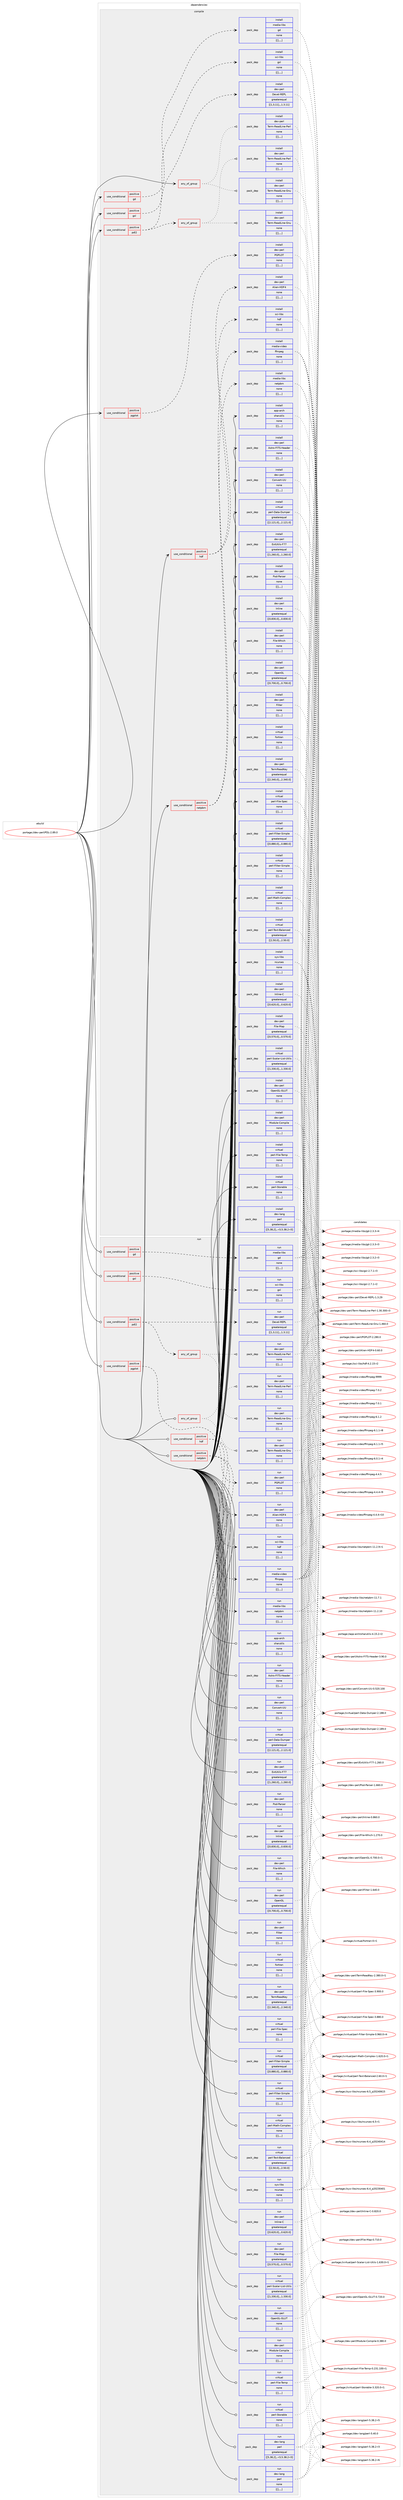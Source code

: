 digraph prolog {

# *************
# Graph options
# *************

newrank=true;
concentrate=true;
compound=true;
graph [rankdir=LR,fontname=Helvetica,fontsize=10,ranksep=1.5];#, ranksep=2.5, nodesep=0.2];
edge  [arrowhead=vee];
node  [fontname=Helvetica,fontsize=10];

# **********
# The ebuild
# **********

subgraph cluster_leftcol {
color=gray;
label=<<i>ebuild</i>>;
id [label="portage://dev-perl/PDL-2.89.0", color=red, width=4, href="../dev-perl/PDL-2.89.0.svg"];
}

# ****************
# The dependencies
# ****************

subgraph cluster_midcol {
color=gray;
label=<<i>dependencies</i>>;
subgraph cluster_compile {
fillcolor="#eeeeee";
style=filled;
label=<<i>compile</i>>;
subgraph any1036 {
dependency135587 [label=<<TABLE BORDER="0" CELLBORDER="1" CELLSPACING="0" CELLPADDING="4"><TR><TD CELLPADDING="10">any_of_group</TD></TR></TABLE>>, shape=none, color=red];subgraph pack103921 {
dependency135588 [label=<<TABLE BORDER="0" CELLBORDER="1" CELLSPACING="0" CELLPADDING="4" WIDTH="220"><TR><TD ROWSPAN="6" CELLPADDING="30">pack_dep</TD></TR><TR><TD WIDTH="110">install</TD></TR><TR><TD>dev-perl</TD></TR><TR><TD>Term-ReadLine-Perl</TD></TR><TR><TD>none</TD></TR><TR><TD>[[],,,,]</TD></TR></TABLE>>, shape=none, color=blue];
}
dependency135587:e -> dependency135588:w [weight=20,style="dotted",arrowhead="oinv"];
subgraph pack103922 {
dependency135589 [label=<<TABLE BORDER="0" CELLBORDER="1" CELLSPACING="0" CELLPADDING="4" WIDTH="220"><TR><TD ROWSPAN="6" CELLPADDING="30">pack_dep</TD></TR><TR><TD WIDTH="110">install</TD></TR><TR><TD>dev-perl</TD></TR><TR><TD>Term-ReadLine-Gnu</TD></TR><TR><TD>none</TD></TR><TR><TD>[[],,,,]</TD></TR></TABLE>>, shape=none, color=blue];
}
dependency135587:e -> dependency135589:w [weight=20,style="dotted",arrowhead="oinv"];
}
id:e -> dependency135587:w [weight=20,style="solid",arrowhead="vee"];
subgraph cond30480 {
dependency135590 [label=<<TABLE BORDER="0" CELLBORDER="1" CELLSPACING="0" CELLPADDING="4"><TR><TD ROWSPAN="3" CELLPADDING="10">use_conditional</TD></TR><TR><TD>positive</TD></TR><TR><TD>gd</TD></TR></TABLE>>, shape=none, color=red];
subgraph pack103923 {
dependency135591 [label=<<TABLE BORDER="0" CELLBORDER="1" CELLSPACING="0" CELLPADDING="4" WIDTH="220"><TR><TD ROWSPAN="6" CELLPADDING="30">pack_dep</TD></TR><TR><TD WIDTH="110">install</TD></TR><TR><TD>media-libs</TD></TR><TR><TD>gd</TD></TR><TR><TD>none</TD></TR><TR><TD>[[],,,,]</TD></TR></TABLE>>, shape=none, color=blue];
}
dependency135590:e -> dependency135591:w [weight=20,style="dashed",arrowhead="vee"];
}
id:e -> dependency135590:w [weight=20,style="solid",arrowhead="vee"];
subgraph cond30481 {
dependency135592 [label=<<TABLE BORDER="0" CELLBORDER="1" CELLSPACING="0" CELLPADDING="4"><TR><TD ROWSPAN="3" CELLPADDING="10">use_conditional</TD></TR><TR><TD>positive</TD></TR><TR><TD>gsl</TD></TR></TABLE>>, shape=none, color=red];
subgraph pack103924 {
dependency135593 [label=<<TABLE BORDER="0" CELLBORDER="1" CELLSPACING="0" CELLPADDING="4" WIDTH="220"><TR><TD ROWSPAN="6" CELLPADDING="30">pack_dep</TD></TR><TR><TD WIDTH="110">install</TD></TR><TR><TD>sci-libs</TD></TR><TR><TD>gsl</TD></TR><TR><TD>none</TD></TR><TR><TD>[[],,,,]</TD></TR></TABLE>>, shape=none, color=blue];
}
dependency135592:e -> dependency135593:w [weight=20,style="dashed",arrowhead="vee"];
}
id:e -> dependency135592:w [weight=20,style="solid",arrowhead="vee"];
subgraph cond30482 {
dependency135594 [label=<<TABLE BORDER="0" CELLBORDER="1" CELLSPACING="0" CELLPADDING="4"><TR><TD ROWSPAN="3" CELLPADDING="10">use_conditional</TD></TR><TR><TD>positive</TD></TR><TR><TD>hdf</TD></TR></TABLE>>, shape=none, color=red];
subgraph pack103925 {
dependency135595 [label=<<TABLE BORDER="0" CELLBORDER="1" CELLSPACING="0" CELLPADDING="4" WIDTH="220"><TR><TD ROWSPAN="6" CELLPADDING="30">pack_dep</TD></TR><TR><TD WIDTH="110">install</TD></TR><TR><TD>sci-libs</TD></TR><TR><TD>hdf</TD></TR><TR><TD>none</TD></TR><TR><TD>[[],,,,]</TD></TR></TABLE>>, shape=none, color=blue];
}
dependency135594:e -> dependency135595:w [weight=20,style="dashed",arrowhead="vee"];
subgraph pack103926 {
dependency135596 [label=<<TABLE BORDER="0" CELLBORDER="1" CELLSPACING="0" CELLPADDING="4" WIDTH="220"><TR><TD ROWSPAN="6" CELLPADDING="30">pack_dep</TD></TR><TR><TD WIDTH="110">install</TD></TR><TR><TD>dev-perl</TD></TR><TR><TD>Alien-HDF4</TD></TR><TR><TD>none</TD></TR><TR><TD>[[],,,,]</TD></TR></TABLE>>, shape=none, color=blue];
}
dependency135594:e -> dependency135596:w [weight=20,style="dashed",arrowhead="vee"];
}
id:e -> dependency135594:w [weight=20,style="solid",arrowhead="vee"];
subgraph cond30483 {
dependency135597 [label=<<TABLE BORDER="0" CELLBORDER="1" CELLSPACING="0" CELLPADDING="4"><TR><TD ROWSPAN="3" CELLPADDING="10">use_conditional</TD></TR><TR><TD>positive</TD></TR><TR><TD>netpbm</TD></TR></TABLE>>, shape=none, color=red];
subgraph pack103927 {
dependency135598 [label=<<TABLE BORDER="0" CELLBORDER="1" CELLSPACING="0" CELLPADDING="4" WIDTH="220"><TR><TD ROWSPAN="6" CELLPADDING="30">pack_dep</TD></TR><TR><TD WIDTH="110">install</TD></TR><TR><TD>media-libs</TD></TR><TR><TD>netpbm</TD></TR><TR><TD>none</TD></TR><TR><TD>[[],,,,]</TD></TR></TABLE>>, shape=none, color=blue];
}
dependency135597:e -> dependency135598:w [weight=20,style="dashed",arrowhead="vee"];
subgraph pack103928 {
dependency135599 [label=<<TABLE BORDER="0" CELLBORDER="1" CELLSPACING="0" CELLPADDING="4" WIDTH="220"><TR><TD ROWSPAN="6" CELLPADDING="30">pack_dep</TD></TR><TR><TD WIDTH="110">install</TD></TR><TR><TD>media-video</TD></TR><TR><TD>ffmpeg</TD></TR><TR><TD>none</TD></TR><TR><TD>[[],,,,]</TD></TR></TABLE>>, shape=none, color=blue];
}
dependency135597:e -> dependency135599:w [weight=20,style="dashed",arrowhead="vee"];
}
id:e -> dependency135597:w [weight=20,style="solid",arrowhead="vee"];
subgraph cond30484 {
dependency135600 [label=<<TABLE BORDER="0" CELLBORDER="1" CELLSPACING="0" CELLPADDING="4"><TR><TD ROWSPAN="3" CELLPADDING="10">use_conditional</TD></TR><TR><TD>positive</TD></TR><TR><TD>pdl2</TD></TR></TABLE>>, shape=none, color=red];
subgraph pack103929 {
dependency135601 [label=<<TABLE BORDER="0" CELLBORDER="1" CELLSPACING="0" CELLPADDING="4" WIDTH="220"><TR><TD ROWSPAN="6" CELLPADDING="30">pack_dep</TD></TR><TR><TD WIDTH="110">install</TD></TR><TR><TD>dev-perl</TD></TR><TR><TD>Devel-REPL</TD></TR><TR><TD>greaterequal</TD></TR><TR><TD>[[1,3,11],,,1.3.11]</TD></TR></TABLE>>, shape=none, color=blue];
}
dependency135600:e -> dependency135601:w [weight=20,style="dashed",arrowhead="vee"];
subgraph any1037 {
dependency135602 [label=<<TABLE BORDER="0" CELLBORDER="1" CELLSPACING="0" CELLPADDING="4"><TR><TD CELLPADDING="10">any_of_group</TD></TR></TABLE>>, shape=none, color=red];subgraph pack103930 {
dependency135603 [label=<<TABLE BORDER="0" CELLBORDER="1" CELLSPACING="0" CELLPADDING="4" WIDTH="220"><TR><TD ROWSPAN="6" CELLPADDING="30">pack_dep</TD></TR><TR><TD WIDTH="110">install</TD></TR><TR><TD>dev-perl</TD></TR><TR><TD>Term-ReadLine-Perl</TD></TR><TR><TD>none</TD></TR><TR><TD>[[],,,,]</TD></TR></TABLE>>, shape=none, color=blue];
}
dependency135602:e -> dependency135603:w [weight=20,style="dotted",arrowhead="oinv"];
subgraph pack103931 {
dependency135604 [label=<<TABLE BORDER="0" CELLBORDER="1" CELLSPACING="0" CELLPADDING="4" WIDTH="220"><TR><TD ROWSPAN="6" CELLPADDING="30">pack_dep</TD></TR><TR><TD WIDTH="110">install</TD></TR><TR><TD>dev-perl</TD></TR><TR><TD>Term-ReadLine-Gnu</TD></TR><TR><TD>none</TD></TR><TR><TD>[[],,,,]</TD></TR></TABLE>>, shape=none, color=blue];
}
dependency135602:e -> dependency135604:w [weight=20,style="dotted",arrowhead="oinv"];
}
dependency135600:e -> dependency135602:w [weight=20,style="dashed",arrowhead="vee"];
}
id:e -> dependency135600:w [weight=20,style="solid",arrowhead="vee"];
subgraph cond30485 {
dependency135605 [label=<<TABLE BORDER="0" CELLBORDER="1" CELLSPACING="0" CELLPADDING="4"><TR><TD ROWSPAN="3" CELLPADDING="10">use_conditional</TD></TR><TR><TD>positive</TD></TR><TR><TD>pgplot</TD></TR></TABLE>>, shape=none, color=red];
subgraph pack103932 {
dependency135606 [label=<<TABLE BORDER="0" CELLBORDER="1" CELLSPACING="0" CELLPADDING="4" WIDTH="220"><TR><TD ROWSPAN="6" CELLPADDING="30">pack_dep</TD></TR><TR><TD WIDTH="110">install</TD></TR><TR><TD>dev-perl</TD></TR><TR><TD>PGPLOT</TD></TR><TR><TD>none</TD></TR><TR><TD>[[],,,,]</TD></TR></TABLE>>, shape=none, color=blue];
}
dependency135605:e -> dependency135606:w [weight=20,style="dashed",arrowhead="vee"];
}
id:e -> dependency135605:w [weight=20,style="solid",arrowhead="vee"];
subgraph pack103933 {
dependency135607 [label=<<TABLE BORDER="0" CELLBORDER="1" CELLSPACING="0" CELLPADDING="4" WIDTH="220"><TR><TD ROWSPAN="6" CELLPADDING="30">pack_dep</TD></TR><TR><TD WIDTH="110">install</TD></TR><TR><TD>app-arch</TD></TR><TR><TD>sharutils</TD></TR><TR><TD>none</TD></TR><TR><TD>[[],,,,]</TD></TR></TABLE>>, shape=none, color=blue];
}
id:e -> dependency135607:w [weight=20,style="solid",arrowhead="vee"];
subgraph pack103934 {
dependency135608 [label=<<TABLE BORDER="0" CELLBORDER="1" CELLSPACING="0" CELLPADDING="4" WIDTH="220"><TR><TD ROWSPAN="6" CELLPADDING="30">pack_dep</TD></TR><TR><TD WIDTH="110">install</TD></TR><TR><TD>dev-lang</TD></TR><TR><TD>perl</TD></TR><TR><TD>greaterequal</TD></TR><TR><TD>[[5,38,2],,-r3,5.38.2-r3]</TD></TR></TABLE>>, shape=none, color=blue];
}
id:e -> dependency135608:w [weight=20,style="solid",arrowhead="vee"];
subgraph pack103935 {
dependency135609 [label=<<TABLE BORDER="0" CELLBORDER="1" CELLSPACING="0" CELLPADDING="4" WIDTH="220"><TR><TD ROWSPAN="6" CELLPADDING="30">pack_dep</TD></TR><TR><TD WIDTH="110">install</TD></TR><TR><TD>dev-perl</TD></TR><TR><TD>Astro-FITS-Header</TD></TR><TR><TD>none</TD></TR><TR><TD>[[],,,,]</TD></TR></TABLE>>, shape=none, color=blue];
}
id:e -> dependency135609:w [weight=20,style="solid",arrowhead="vee"];
subgraph pack103936 {
dependency135610 [label=<<TABLE BORDER="0" CELLBORDER="1" CELLSPACING="0" CELLPADDING="4" WIDTH="220"><TR><TD ROWSPAN="6" CELLPADDING="30">pack_dep</TD></TR><TR><TD WIDTH="110">install</TD></TR><TR><TD>dev-perl</TD></TR><TR><TD>Convert-UU</TD></TR><TR><TD>none</TD></TR><TR><TD>[[],,,,]</TD></TR></TABLE>>, shape=none, color=blue];
}
id:e -> dependency135610:w [weight=20,style="solid",arrowhead="vee"];
subgraph pack103937 {
dependency135611 [label=<<TABLE BORDER="0" CELLBORDER="1" CELLSPACING="0" CELLPADDING="4" WIDTH="220"><TR><TD ROWSPAN="6" CELLPADDING="30">pack_dep</TD></TR><TR><TD WIDTH="110">install</TD></TR><TR><TD>dev-perl</TD></TR><TR><TD>ExtUtils-F77</TD></TR><TR><TD>greaterequal</TD></TR><TR><TD>[[1,260,0],,,1.260.0]</TD></TR></TABLE>>, shape=none, color=blue];
}
id:e -> dependency135611:w [weight=20,style="solid",arrowhead="vee"];
subgraph pack103938 {
dependency135612 [label=<<TABLE BORDER="0" CELLBORDER="1" CELLSPACING="0" CELLPADDING="4" WIDTH="220"><TR><TD ROWSPAN="6" CELLPADDING="30">pack_dep</TD></TR><TR><TD WIDTH="110">install</TD></TR><TR><TD>dev-perl</TD></TR><TR><TD>File-Map</TD></TR><TR><TD>greaterequal</TD></TR><TR><TD>[[0,570,0],,,0.570.0]</TD></TR></TABLE>>, shape=none, color=blue];
}
id:e -> dependency135612:w [weight=20,style="solid",arrowhead="vee"];
subgraph pack103939 {
dependency135613 [label=<<TABLE BORDER="0" CELLBORDER="1" CELLSPACING="0" CELLPADDING="4" WIDTH="220"><TR><TD ROWSPAN="6" CELLPADDING="30">pack_dep</TD></TR><TR><TD WIDTH="110">install</TD></TR><TR><TD>dev-perl</TD></TR><TR><TD>File-Which</TD></TR><TR><TD>none</TD></TR><TR><TD>[[],,,,]</TD></TR></TABLE>>, shape=none, color=blue];
}
id:e -> dependency135613:w [weight=20,style="solid",arrowhead="vee"];
subgraph pack103940 {
dependency135614 [label=<<TABLE BORDER="0" CELLBORDER="1" CELLSPACING="0" CELLPADDING="4" WIDTH="220"><TR><TD ROWSPAN="6" CELLPADDING="30">pack_dep</TD></TR><TR><TD WIDTH="110">install</TD></TR><TR><TD>dev-perl</TD></TR><TR><TD>Filter</TD></TR><TR><TD>none</TD></TR><TR><TD>[[],,,,]</TD></TR></TABLE>>, shape=none, color=blue];
}
id:e -> dependency135614:w [weight=20,style="solid",arrowhead="vee"];
subgraph pack103941 {
dependency135615 [label=<<TABLE BORDER="0" CELLBORDER="1" CELLSPACING="0" CELLPADDING="4" WIDTH="220"><TR><TD ROWSPAN="6" CELLPADDING="30">pack_dep</TD></TR><TR><TD WIDTH="110">install</TD></TR><TR><TD>dev-perl</TD></TR><TR><TD>Inline</TD></TR><TR><TD>greaterequal</TD></TR><TR><TD>[[0,830,0],,,0.830.0]</TD></TR></TABLE>>, shape=none, color=blue];
}
id:e -> dependency135615:w [weight=20,style="solid",arrowhead="vee"];
subgraph pack103942 {
dependency135616 [label=<<TABLE BORDER="0" CELLBORDER="1" CELLSPACING="0" CELLPADDING="4" WIDTH="220"><TR><TD ROWSPAN="6" CELLPADDING="30">pack_dep</TD></TR><TR><TD WIDTH="110">install</TD></TR><TR><TD>dev-perl</TD></TR><TR><TD>Inline-C</TD></TR><TR><TD>greaterequal</TD></TR><TR><TD>[[0,620,0],,,0.620.0]</TD></TR></TABLE>>, shape=none, color=blue];
}
id:e -> dependency135616:w [weight=20,style="solid",arrowhead="vee"];
subgraph pack103943 {
dependency135617 [label=<<TABLE BORDER="0" CELLBORDER="1" CELLSPACING="0" CELLPADDING="4" WIDTH="220"><TR><TD ROWSPAN="6" CELLPADDING="30">pack_dep</TD></TR><TR><TD WIDTH="110">install</TD></TR><TR><TD>dev-perl</TD></TR><TR><TD>Module-Compile</TD></TR><TR><TD>none</TD></TR><TR><TD>[[],,,,]</TD></TR></TABLE>>, shape=none, color=blue];
}
id:e -> dependency135617:w [weight=20,style="solid",arrowhead="vee"];
subgraph pack103944 {
dependency135618 [label=<<TABLE BORDER="0" CELLBORDER="1" CELLSPACING="0" CELLPADDING="4" WIDTH="220"><TR><TD ROWSPAN="6" CELLPADDING="30">pack_dep</TD></TR><TR><TD WIDTH="110">install</TD></TR><TR><TD>dev-perl</TD></TR><TR><TD>OpenGL</TD></TR><TR><TD>greaterequal</TD></TR><TR><TD>[[0,700,0],,,0.700.0]</TD></TR></TABLE>>, shape=none, color=blue];
}
id:e -> dependency135618:w [weight=20,style="solid",arrowhead="vee"];
subgraph pack103945 {
dependency135619 [label=<<TABLE BORDER="0" CELLBORDER="1" CELLSPACING="0" CELLPADDING="4" WIDTH="220"><TR><TD ROWSPAN="6" CELLPADDING="30">pack_dep</TD></TR><TR><TD WIDTH="110">install</TD></TR><TR><TD>dev-perl</TD></TR><TR><TD>OpenGL-GLUT</TD></TR><TR><TD>none</TD></TR><TR><TD>[[],,,,]</TD></TR></TABLE>>, shape=none, color=blue];
}
id:e -> dependency135619:w [weight=20,style="solid",arrowhead="vee"];
subgraph pack103946 {
dependency135620 [label=<<TABLE BORDER="0" CELLBORDER="1" CELLSPACING="0" CELLPADDING="4" WIDTH="220"><TR><TD ROWSPAN="6" CELLPADDING="30">pack_dep</TD></TR><TR><TD WIDTH="110">install</TD></TR><TR><TD>dev-perl</TD></TR><TR><TD>Pod-Parser</TD></TR><TR><TD>none</TD></TR><TR><TD>[[],,,,]</TD></TR></TABLE>>, shape=none, color=blue];
}
id:e -> dependency135620:w [weight=20,style="solid",arrowhead="vee"];
subgraph pack103947 {
dependency135621 [label=<<TABLE BORDER="0" CELLBORDER="1" CELLSPACING="0" CELLPADDING="4" WIDTH="220"><TR><TD ROWSPAN="6" CELLPADDING="30">pack_dep</TD></TR><TR><TD WIDTH="110">install</TD></TR><TR><TD>dev-perl</TD></TR><TR><TD>TermReadKey</TD></TR><TR><TD>greaterequal</TD></TR><TR><TD>[[2,340,0],,,2.340.0]</TD></TR></TABLE>>, shape=none, color=blue];
}
id:e -> dependency135621:w [weight=20,style="solid",arrowhead="vee"];
subgraph pack103948 {
dependency135622 [label=<<TABLE BORDER="0" CELLBORDER="1" CELLSPACING="0" CELLPADDING="4" WIDTH="220"><TR><TD ROWSPAN="6" CELLPADDING="30">pack_dep</TD></TR><TR><TD WIDTH="110">install</TD></TR><TR><TD>sys-libs</TD></TR><TR><TD>ncurses</TD></TR><TR><TD>none</TD></TR><TR><TD>[[],,,,]</TD></TR></TABLE>>, shape=none, color=blue];
}
id:e -> dependency135622:w [weight=20,style="solid",arrowhead="vee"];
subgraph pack103949 {
dependency135623 [label=<<TABLE BORDER="0" CELLBORDER="1" CELLSPACING="0" CELLPADDING="4" WIDTH="220"><TR><TD ROWSPAN="6" CELLPADDING="30">pack_dep</TD></TR><TR><TD WIDTH="110">install</TD></TR><TR><TD>virtual</TD></TR><TR><TD>fortran</TD></TR><TR><TD>none</TD></TR><TR><TD>[[],,,,]</TD></TR></TABLE>>, shape=none, color=blue];
}
id:e -> dependency135623:w [weight=20,style="solid",arrowhead="vee"];
subgraph pack103950 {
dependency135624 [label=<<TABLE BORDER="0" CELLBORDER="1" CELLSPACING="0" CELLPADDING="4" WIDTH="220"><TR><TD ROWSPAN="6" CELLPADDING="30">pack_dep</TD></TR><TR><TD WIDTH="110">install</TD></TR><TR><TD>virtual</TD></TR><TR><TD>perl-Data-Dumper</TD></TR><TR><TD>greaterequal</TD></TR><TR><TD>[[2,121,0],,,2.121.0]</TD></TR></TABLE>>, shape=none, color=blue];
}
id:e -> dependency135624:w [weight=20,style="solid",arrowhead="vee"];
subgraph pack103951 {
dependency135625 [label=<<TABLE BORDER="0" CELLBORDER="1" CELLSPACING="0" CELLPADDING="4" WIDTH="220"><TR><TD ROWSPAN="6" CELLPADDING="30">pack_dep</TD></TR><TR><TD WIDTH="110">install</TD></TR><TR><TD>virtual</TD></TR><TR><TD>perl-File-Spec</TD></TR><TR><TD>none</TD></TR><TR><TD>[[],,,,]</TD></TR></TABLE>>, shape=none, color=blue];
}
id:e -> dependency135625:w [weight=20,style="solid",arrowhead="vee"];
subgraph pack103952 {
dependency135626 [label=<<TABLE BORDER="0" CELLBORDER="1" CELLSPACING="0" CELLPADDING="4" WIDTH="220"><TR><TD ROWSPAN="6" CELLPADDING="30">pack_dep</TD></TR><TR><TD WIDTH="110">install</TD></TR><TR><TD>virtual</TD></TR><TR><TD>perl-File-Temp</TD></TR><TR><TD>none</TD></TR><TR><TD>[[],,,,]</TD></TR></TABLE>>, shape=none, color=blue];
}
id:e -> dependency135626:w [weight=20,style="solid",arrowhead="vee"];
subgraph pack103953 {
dependency135627 [label=<<TABLE BORDER="0" CELLBORDER="1" CELLSPACING="0" CELLPADDING="4" WIDTH="220"><TR><TD ROWSPAN="6" CELLPADDING="30">pack_dep</TD></TR><TR><TD WIDTH="110">install</TD></TR><TR><TD>virtual</TD></TR><TR><TD>perl-Filter-Simple</TD></TR><TR><TD>greaterequal</TD></TR><TR><TD>[[0,880,0],,,0.880.0]</TD></TR></TABLE>>, shape=none, color=blue];
}
id:e -> dependency135627:w [weight=20,style="solid",arrowhead="vee"];
subgraph pack103954 {
dependency135628 [label=<<TABLE BORDER="0" CELLBORDER="1" CELLSPACING="0" CELLPADDING="4" WIDTH="220"><TR><TD ROWSPAN="6" CELLPADDING="30">pack_dep</TD></TR><TR><TD WIDTH="110">install</TD></TR><TR><TD>virtual</TD></TR><TR><TD>perl-Filter-Simple</TD></TR><TR><TD>none</TD></TR><TR><TD>[[],,,,]</TD></TR></TABLE>>, shape=none, color=blue];
}
id:e -> dependency135628:w [weight=20,style="solid",arrowhead="vee"];
subgraph pack103955 {
dependency135629 [label=<<TABLE BORDER="0" CELLBORDER="1" CELLSPACING="0" CELLPADDING="4" WIDTH="220"><TR><TD ROWSPAN="6" CELLPADDING="30">pack_dep</TD></TR><TR><TD WIDTH="110">install</TD></TR><TR><TD>virtual</TD></TR><TR><TD>perl-Math-Complex</TD></TR><TR><TD>none</TD></TR><TR><TD>[[],,,,]</TD></TR></TABLE>>, shape=none, color=blue];
}
id:e -> dependency135629:w [weight=20,style="solid",arrowhead="vee"];
subgraph pack103956 {
dependency135630 [label=<<TABLE BORDER="0" CELLBORDER="1" CELLSPACING="0" CELLPADDING="4" WIDTH="220"><TR><TD ROWSPAN="6" CELLPADDING="30">pack_dep</TD></TR><TR><TD WIDTH="110">install</TD></TR><TR><TD>virtual</TD></TR><TR><TD>perl-Scalar-List-Utils</TD></TR><TR><TD>greaterequal</TD></TR><TR><TD>[[1,330,0],,,1.330.0]</TD></TR></TABLE>>, shape=none, color=blue];
}
id:e -> dependency135630:w [weight=20,style="solid",arrowhead="vee"];
subgraph pack103957 {
dependency135631 [label=<<TABLE BORDER="0" CELLBORDER="1" CELLSPACING="0" CELLPADDING="4" WIDTH="220"><TR><TD ROWSPAN="6" CELLPADDING="30">pack_dep</TD></TR><TR><TD WIDTH="110">install</TD></TR><TR><TD>virtual</TD></TR><TR><TD>perl-Storable</TD></TR><TR><TD>none</TD></TR><TR><TD>[[],,,,]</TD></TR></TABLE>>, shape=none, color=blue];
}
id:e -> dependency135631:w [weight=20,style="solid",arrowhead="vee"];
subgraph pack103958 {
dependency135632 [label=<<TABLE BORDER="0" CELLBORDER="1" CELLSPACING="0" CELLPADDING="4" WIDTH="220"><TR><TD ROWSPAN="6" CELLPADDING="30">pack_dep</TD></TR><TR><TD WIDTH="110">install</TD></TR><TR><TD>virtual</TD></TR><TR><TD>perl-Text-Balanced</TD></TR><TR><TD>greaterequal</TD></TR><TR><TD>[[2,50,0],,,2.50.0]</TD></TR></TABLE>>, shape=none, color=blue];
}
id:e -> dependency135632:w [weight=20,style="solid",arrowhead="vee"];
}
subgraph cluster_compileandrun {
fillcolor="#eeeeee";
style=filled;
label=<<i>compile and run</i>>;
}
subgraph cluster_run {
fillcolor="#eeeeee";
style=filled;
label=<<i>run</i>>;
subgraph any1038 {
dependency135633 [label=<<TABLE BORDER="0" CELLBORDER="1" CELLSPACING="0" CELLPADDING="4"><TR><TD CELLPADDING="10">any_of_group</TD></TR></TABLE>>, shape=none, color=red];subgraph pack103959 {
dependency135634 [label=<<TABLE BORDER="0" CELLBORDER="1" CELLSPACING="0" CELLPADDING="4" WIDTH="220"><TR><TD ROWSPAN="6" CELLPADDING="30">pack_dep</TD></TR><TR><TD WIDTH="110">run</TD></TR><TR><TD>dev-perl</TD></TR><TR><TD>Term-ReadLine-Perl</TD></TR><TR><TD>none</TD></TR><TR><TD>[[],,,,]</TD></TR></TABLE>>, shape=none, color=blue];
}
dependency135633:e -> dependency135634:w [weight=20,style="dotted",arrowhead="oinv"];
subgraph pack103960 {
dependency135635 [label=<<TABLE BORDER="0" CELLBORDER="1" CELLSPACING="0" CELLPADDING="4" WIDTH="220"><TR><TD ROWSPAN="6" CELLPADDING="30">pack_dep</TD></TR><TR><TD WIDTH="110">run</TD></TR><TR><TD>dev-perl</TD></TR><TR><TD>Term-ReadLine-Gnu</TD></TR><TR><TD>none</TD></TR><TR><TD>[[],,,,]</TD></TR></TABLE>>, shape=none, color=blue];
}
dependency135633:e -> dependency135635:w [weight=20,style="dotted",arrowhead="oinv"];
}
id:e -> dependency135633:w [weight=20,style="solid",arrowhead="odot"];
subgraph cond30486 {
dependency135636 [label=<<TABLE BORDER="0" CELLBORDER="1" CELLSPACING="0" CELLPADDING="4"><TR><TD ROWSPAN="3" CELLPADDING="10">use_conditional</TD></TR><TR><TD>positive</TD></TR><TR><TD>gd</TD></TR></TABLE>>, shape=none, color=red];
subgraph pack103961 {
dependency135637 [label=<<TABLE BORDER="0" CELLBORDER="1" CELLSPACING="0" CELLPADDING="4" WIDTH="220"><TR><TD ROWSPAN="6" CELLPADDING="30">pack_dep</TD></TR><TR><TD WIDTH="110">run</TD></TR><TR><TD>media-libs</TD></TR><TR><TD>gd</TD></TR><TR><TD>none</TD></TR><TR><TD>[[],,,,]</TD></TR></TABLE>>, shape=none, color=blue];
}
dependency135636:e -> dependency135637:w [weight=20,style="dashed",arrowhead="vee"];
}
id:e -> dependency135636:w [weight=20,style="solid",arrowhead="odot"];
subgraph cond30487 {
dependency135638 [label=<<TABLE BORDER="0" CELLBORDER="1" CELLSPACING="0" CELLPADDING="4"><TR><TD ROWSPAN="3" CELLPADDING="10">use_conditional</TD></TR><TR><TD>positive</TD></TR><TR><TD>gsl</TD></TR></TABLE>>, shape=none, color=red];
subgraph pack103962 {
dependency135639 [label=<<TABLE BORDER="0" CELLBORDER="1" CELLSPACING="0" CELLPADDING="4" WIDTH="220"><TR><TD ROWSPAN="6" CELLPADDING="30">pack_dep</TD></TR><TR><TD WIDTH="110">run</TD></TR><TR><TD>sci-libs</TD></TR><TR><TD>gsl</TD></TR><TR><TD>none</TD></TR><TR><TD>[[],,,,]</TD></TR></TABLE>>, shape=none, color=blue];
}
dependency135638:e -> dependency135639:w [weight=20,style="dashed",arrowhead="vee"];
}
id:e -> dependency135638:w [weight=20,style="solid",arrowhead="odot"];
subgraph cond30488 {
dependency135640 [label=<<TABLE BORDER="0" CELLBORDER="1" CELLSPACING="0" CELLPADDING="4"><TR><TD ROWSPAN="3" CELLPADDING="10">use_conditional</TD></TR><TR><TD>positive</TD></TR><TR><TD>hdf</TD></TR></TABLE>>, shape=none, color=red];
subgraph pack103963 {
dependency135641 [label=<<TABLE BORDER="0" CELLBORDER="1" CELLSPACING="0" CELLPADDING="4" WIDTH="220"><TR><TD ROWSPAN="6" CELLPADDING="30">pack_dep</TD></TR><TR><TD WIDTH="110">run</TD></TR><TR><TD>sci-libs</TD></TR><TR><TD>hdf</TD></TR><TR><TD>none</TD></TR><TR><TD>[[],,,,]</TD></TR></TABLE>>, shape=none, color=blue];
}
dependency135640:e -> dependency135641:w [weight=20,style="dashed",arrowhead="vee"];
subgraph pack103964 {
dependency135642 [label=<<TABLE BORDER="0" CELLBORDER="1" CELLSPACING="0" CELLPADDING="4" WIDTH="220"><TR><TD ROWSPAN="6" CELLPADDING="30">pack_dep</TD></TR><TR><TD WIDTH="110">run</TD></TR><TR><TD>dev-perl</TD></TR><TR><TD>Alien-HDF4</TD></TR><TR><TD>none</TD></TR><TR><TD>[[],,,,]</TD></TR></TABLE>>, shape=none, color=blue];
}
dependency135640:e -> dependency135642:w [weight=20,style="dashed",arrowhead="vee"];
}
id:e -> dependency135640:w [weight=20,style="solid",arrowhead="odot"];
subgraph cond30489 {
dependency135643 [label=<<TABLE BORDER="0" CELLBORDER="1" CELLSPACING="0" CELLPADDING="4"><TR><TD ROWSPAN="3" CELLPADDING="10">use_conditional</TD></TR><TR><TD>positive</TD></TR><TR><TD>netpbm</TD></TR></TABLE>>, shape=none, color=red];
subgraph pack103965 {
dependency135644 [label=<<TABLE BORDER="0" CELLBORDER="1" CELLSPACING="0" CELLPADDING="4" WIDTH="220"><TR><TD ROWSPAN="6" CELLPADDING="30">pack_dep</TD></TR><TR><TD WIDTH="110">run</TD></TR><TR><TD>media-libs</TD></TR><TR><TD>netpbm</TD></TR><TR><TD>none</TD></TR><TR><TD>[[],,,,]</TD></TR></TABLE>>, shape=none, color=blue];
}
dependency135643:e -> dependency135644:w [weight=20,style="dashed",arrowhead="vee"];
subgraph pack103966 {
dependency135645 [label=<<TABLE BORDER="0" CELLBORDER="1" CELLSPACING="0" CELLPADDING="4" WIDTH="220"><TR><TD ROWSPAN="6" CELLPADDING="30">pack_dep</TD></TR><TR><TD WIDTH="110">run</TD></TR><TR><TD>media-video</TD></TR><TR><TD>ffmpeg</TD></TR><TR><TD>none</TD></TR><TR><TD>[[],,,,]</TD></TR></TABLE>>, shape=none, color=blue];
}
dependency135643:e -> dependency135645:w [weight=20,style="dashed",arrowhead="vee"];
}
id:e -> dependency135643:w [weight=20,style="solid",arrowhead="odot"];
subgraph cond30490 {
dependency135646 [label=<<TABLE BORDER="0" CELLBORDER="1" CELLSPACING="0" CELLPADDING="4"><TR><TD ROWSPAN="3" CELLPADDING="10">use_conditional</TD></TR><TR><TD>positive</TD></TR><TR><TD>pdl2</TD></TR></TABLE>>, shape=none, color=red];
subgraph pack103967 {
dependency135647 [label=<<TABLE BORDER="0" CELLBORDER="1" CELLSPACING="0" CELLPADDING="4" WIDTH="220"><TR><TD ROWSPAN="6" CELLPADDING="30">pack_dep</TD></TR><TR><TD WIDTH="110">run</TD></TR><TR><TD>dev-perl</TD></TR><TR><TD>Devel-REPL</TD></TR><TR><TD>greaterequal</TD></TR><TR><TD>[[1,3,11],,,1.3.11]</TD></TR></TABLE>>, shape=none, color=blue];
}
dependency135646:e -> dependency135647:w [weight=20,style="dashed",arrowhead="vee"];
subgraph any1039 {
dependency135648 [label=<<TABLE BORDER="0" CELLBORDER="1" CELLSPACING="0" CELLPADDING="4"><TR><TD CELLPADDING="10">any_of_group</TD></TR></TABLE>>, shape=none, color=red];subgraph pack103968 {
dependency135649 [label=<<TABLE BORDER="0" CELLBORDER="1" CELLSPACING="0" CELLPADDING="4" WIDTH="220"><TR><TD ROWSPAN="6" CELLPADDING="30">pack_dep</TD></TR><TR><TD WIDTH="110">run</TD></TR><TR><TD>dev-perl</TD></TR><TR><TD>Term-ReadLine-Perl</TD></TR><TR><TD>none</TD></TR><TR><TD>[[],,,,]</TD></TR></TABLE>>, shape=none, color=blue];
}
dependency135648:e -> dependency135649:w [weight=20,style="dotted",arrowhead="oinv"];
subgraph pack103969 {
dependency135650 [label=<<TABLE BORDER="0" CELLBORDER="1" CELLSPACING="0" CELLPADDING="4" WIDTH="220"><TR><TD ROWSPAN="6" CELLPADDING="30">pack_dep</TD></TR><TR><TD WIDTH="110">run</TD></TR><TR><TD>dev-perl</TD></TR><TR><TD>Term-ReadLine-Gnu</TD></TR><TR><TD>none</TD></TR><TR><TD>[[],,,,]</TD></TR></TABLE>>, shape=none, color=blue];
}
dependency135648:e -> dependency135650:w [weight=20,style="dotted",arrowhead="oinv"];
}
dependency135646:e -> dependency135648:w [weight=20,style="dashed",arrowhead="vee"];
}
id:e -> dependency135646:w [weight=20,style="solid",arrowhead="odot"];
subgraph cond30491 {
dependency135651 [label=<<TABLE BORDER="0" CELLBORDER="1" CELLSPACING="0" CELLPADDING="4"><TR><TD ROWSPAN="3" CELLPADDING="10">use_conditional</TD></TR><TR><TD>positive</TD></TR><TR><TD>pgplot</TD></TR></TABLE>>, shape=none, color=red];
subgraph pack103970 {
dependency135652 [label=<<TABLE BORDER="0" CELLBORDER="1" CELLSPACING="0" CELLPADDING="4" WIDTH="220"><TR><TD ROWSPAN="6" CELLPADDING="30">pack_dep</TD></TR><TR><TD WIDTH="110">run</TD></TR><TR><TD>dev-perl</TD></TR><TR><TD>PGPLOT</TD></TR><TR><TD>none</TD></TR><TR><TD>[[],,,,]</TD></TR></TABLE>>, shape=none, color=blue];
}
dependency135651:e -> dependency135652:w [weight=20,style="dashed",arrowhead="vee"];
}
id:e -> dependency135651:w [weight=20,style="solid",arrowhead="odot"];
subgraph pack103971 {
dependency135653 [label=<<TABLE BORDER="0" CELLBORDER="1" CELLSPACING="0" CELLPADDING="4" WIDTH="220"><TR><TD ROWSPAN="6" CELLPADDING="30">pack_dep</TD></TR><TR><TD WIDTH="110">run</TD></TR><TR><TD>app-arch</TD></TR><TR><TD>sharutils</TD></TR><TR><TD>none</TD></TR><TR><TD>[[],,,,]</TD></TR></TABLE>>, shape=none, color=blue];
}
id:e -> dependency135653:w [weight=20,style="solid",arrowhead="odot"];
subgraph pack103972 {
dependency135654 [label=<<TABLE BORDER="0" CELLBORDER="1" CELLSPACING="0" CELLPADDING="4" WIDTH="220"><TR><TD ROWSPAN="6" CELLPADDING="30">pack_dep</TD></TR><TR><TD WIDTH="110">run</TD></TR><TR><TD>dev-lang</TD></TR><TR><TD>perl</TD></TR><TR><TD>greaterequal</TD></TR><TR><TD>[[5,38,2],,-r3,5.38.2-r3]</TD></TR></TABLE>>, shape=none, color=blue];
}
id:e -> dependency135654:w [weight=20,style="solid",arrowhead="odot"];
subgraph pack103973 {
dependency135655 [label=<<TABLE BORDER="0" CELLBORDER="1" CELLSPACING="0" CELLPADDING="4" WIDTH="220"><TR><TD ROWSPAN="6" CELLPADDING="30">pack_dep</TD></TR><TR><TD WIDTH="110">run</TD></TR><TR><TD>dev-lang</TD></TR><TR><TD>perl</TD></TR><TR><TD>none</TD></TR><TR><TD>[[],,,,]</TD></TR></TABLE>>, shape=none, color=blue];
}
id:e -> dependency135655:w [weight=20,style="solid",arrowhead="odot"];
subgraph pack103974 {
dependency135656 [label=<<TABLE BORDER="0" CELLBORDER="1" CELLSPACING="0" CELLPADDING="4" WIDTH="220"><TR><TD ROWSPAN="6" CELLPADDING="30">pack_dep</TD></TR><TR><TD WIDTH="110">run</TD></TR><TR><TD>dev-perl</TD></TR><TR><TD>Astro-FITS-Header</TD></TR><TR><TD>none</TD></TR><TR><TD>[[],,,,]</TD></TR></TABLE>>, shape=none, color=blue];
}
id:e -> dependency135656:w [weight=20,style="solid",arrowhead="odot"];
subgraph pack103975 {
dependency135657 [label=<<TABLE BORDER="0" CELLBORDER="1" CELLSPACING="0" CELLPADDING="4" WIDTH="220"><TR><TD ROWSPAN="6" CELLPADDING="30">pack_dep</TD></TR><TR><TD WIDTH="110">run</TD></TR><TR><TD>dev-perl</TD></TR><TR><TD>Convert-UU</TD></TR><TR><TD>none</TD></TR><TR><TD>[[],,,,]</TD></TR></TABLE>>, shape=none, color=blue];
}
id:e -> dependency135657:w [weight=20,style="solid",arrowhead="odot"];
subgraph pack103976 {
dependency135658 [label=<<TABLE BORDER="0" CELLBORDER="1" CELLSPACING="0" CELLPADDING="4" WIDTH="220"><TR><TD ROWSPAN="6" CELLPADDING="30">pack_dep</TD></TR><TR><TD WIDTH="110">run</TD></TR><TR><TD>dev-perl</TD></TR><TR><TD>ExtUtils-F77</TD></TR><TR><TD>greaterequal</TD></TR><TR><TD>[[1,260,0],,,1.260.0]</TD></TR></TABLE>>, shape=none, color=blue];
}
id:e -> dependency135658:w [weight=20,style="solid",arrowhead="odot"];
subgraph pack103977 {
dependency135659 [label=<<TABLE BORDER="0" CELLBORDER="1" CELLSPACING="0" CELLPADDING="4" WIDTH="220"><TR><TD ROWSPAN="6" CELLPADDING="30">pack_dep</TD></TR><TR><TD WIDTH="110">run</TD></TR><TR><TD>dev-perl</TD></TR><TR><TD>File-Map</TD></TR><TR><TD>greaterequal</TD></TR><TR><TD>[[0,570,0],,,0.570.0]</TD></TR></TABLE>>, shape=none, color=blue];
}
id:e -> dependency135659:w [weight=20,style="solid",arrowhead="odot"];
subgraph pack103978 {
dependency135660 [label=<<TABLE BORDER="0" CELLBORDER="1" CELLSPACING="0" CELLPADDING="4" WIDTH="220"><TR><TD ROWSPAN="6" CELLPADDING="30">pack_dep</TD></TR><TR><TD WIDTH="110">run</TD></TR><TR><TD>dev-perl</TD></TR><TR><TD>File-Which</TD></TR><TR><TD>none</TD></TR><TR><TD>[[],,,,]</TD></TR></TABLE>>, shape=none, color=blue];
}
id:e -> dependency135660:w [weight=20,style="solid",arrowhead="odot"];
subgraph pack103979 {
dependency135661 [label=<<TABLE BORDER="0" CELLBORDER="1" CELLSPACING="0" CELLPADDING="4" WIDTH="220"><TR><TD ROWSPAN="6" CELLPADDING="30">pack_dep</TD></TR><TR><TD WIDTH="110">run</TD></TR><TR><TD>dev-perl</TD></TR><TR><TD>Filter</TD></TR><TR><TD>none</TD></TR><TR><TD>[[],,,,]</TD></TR></TABLE>>, shape=none, color=blue];
}
id:e -> dependency135661:w [weight=20,style="solid",arrowhead="odot"];
subgraph pack103980 {
dependency135662 [label=<<TABLE BORDER="0" CELLBORDER="1" CELLSPACING="0" CELLPADDING="4" WIDTH="220"><TR><TD ROWSPAN="6" CELLPADDING="30">pack_dep</TD></TR><TR><TD WIDTH="110">run</TD></TR><TR><TD>dev-perl</TD></TR><TR><TD>Inline</TD></TR><TR><TD>greaterequal</TD></TR><TR><TD>[[0,830,0],,,0.830.0]</TD></TR></TABLE>>, shape=none, color=blue];
}
id:e -> dependency135662:w [weight=20,style="solid",arrowhead="odot"];
subgraph pack103981 {
dependency135663 [label=<<TABLE BORDER="0" CELLBORDER="1" CELLSPACING="0" CELLPADDING="4" WIDTH="220"><TR><TD ROWSPAN="6" CELLPADDING="30">pack_dep</TD></TR><TR><TD WIDTH="110">run</TD></TR><TR><TD>dev-perl</TD></TR><TR><TD>Inline-C</TD></TR><TR><TD>greaterequal</TD></TR><TR><TD>[[0,620,0],,,0.620.0]</TD></TR></TABLE>>, shape=none, color=blue];
}
id:e -> dependency135663:w [weight=20,style="solid",arrowhead="odot"];
subgraph pack103982 {
dependency135664 [label=<<TABLE BORDER="0" CELLBORDER="1" CELLSPACING="0" CELLPADDING="4" WIDTH="220"><TR><TD ROWSPAN="6" CELLPADDING="30">pack_dep</TD></TR><TR><TD WIDTH="110">run</TD></TR><TR><TD>dev-perl</TD></TR><TR><TD>Module-Compile</TD></TR><TR><TD>none</TD></TR><TR><TD>[[],,,,]</TD></TR></TABLE>>, shape=none, color=blue];
}
id:e -> dependency135664:w [weight=20,style="solid",arrowhead="odot"];
subgraph pack103983 {
dependency135665 [label=<<TABLE BORDER="0" CELLBORDER="1" CELLSPACING="0" CELLPADDING="4" WIDTH="220"><TR><TD ROWSPAN="6" CELLPADDING="30">pack_dep</TD></TR><TR><TD WIDTH="110">run</TD></TR><TR><TD>dev-perl</TD></TR><TR><TD>OpenGL</TD></TR><TR><TD>greaterequal</TD></TR><TR><TD>[[0,700,0],,,0.700.0]</TD></TR></TABLE>>, shape=none, color=blue];
}
id:e -> dependency135665:w [weight=20,style="solid",arrowhead="odot"];
subgraph pack103984 {
dependency135666 [label=<<TABLE BORDER="0" CELLBORDER="1" CELLSPACING="0" CELLPADDING="4" WIDTH="220"><TR><TD ROWSPAN="6" CELLPADDING="30">pack_dep</TD></TR><TR><TD WIDTH="110">run</TD></TR><TR><TD>dev-perl</TD></TR><TR><TD>OpenGL-GLUT</TD></TR><TR><TD>none</TD></TR><TR><TD>[[],,,,]</TD></TR></TABLE>>, shape=none, color=blue];
}
id:e -> dependency135666:w [weight=20,style="solid",arrowhead="odot"];
subgraph pack103985 {
dependency135667 [label=<<TABLE BORDER="0" CELLBORDER="1" CELLSPACING="0" CELLPADDING="4" WIDTH="220"><TR><TD ROWSPAN="6" CELLPADDING="30">pack_dep</TD></TR><TR><TD WIDTH="110">run</TD></TR><TR><TD>dev-perl</TD></TR><TR><TD>Pod-Parser</TD></TR><TR><TD>none</TD></TR><TR><TD>[[],,,,]</TD></TR></TABLE>>, shape=none, color=blue];
}
id:e -> dependency135667:w [weight=20,style="solid",arrowhead="odot"];
subgraph pack103986 {
dependency135668 [label=<<TABLE BORDER="0" CELLBORDER="1" CELLSPACING="0" CELLPADDING="4" WIDTH="220"><TR><TD ROWSPAN="6" CELLPADDING="30">pack_dep</TD></TR><TR><TD WIDTH="110">run</TD></TR><TR><TD>dev-perl</TD></TR><TR><TD>TermReadKey</TD></TR><TR><TD>greaterequal</TD></TR><TR><TD>[[2,340,0],,,2.340.0]</TD></TR></TABLE>>, shape=none, color=blue];
}
id:e -> dependency135668:w [weight=20,style="solid",arrowhead="odot"];
subgraph pack103987 {
dependency135669 [label=<<TABLE BORDER="0" CELLBORDER="1" CELLSPACING="0" CELLPADDING="4" WIDTH="220"><TR><TD ROWSPAN="6" CELLPADDING="30">pack_dep</TD></TR><TR><TD WIDTH="110">run</TD></TR><TR><TD>sys-libs</TD></TR><TR><TD>ncurses</TD></TR><TR><TD>none</TD></TR><TR><TD>[[],,,,]</TD></TR></TABLE>>, shape=none, color=blue];
}
id:e -> dependency135669:w [weight=20,style="solid",arrowhead="odot"];
subgraph pack103988 {
dependency135670 [label=<<TABLE BORDER="0" CELLBORDER="1" CELLSPACING="0" CELLPADDING="4" WIDTH="220"><TR><TD ROWSPAN="6" CELLPADDING="30">pack_dep</TD></TR><TR><TD WIDTH="110">run</TD></TR><TR><TD>virtual</TD></TR><TR><TD>fortran</TD></TR><TR><TD>none</TD></TR><TR><TD>[[],,,,]</TD></TR></TABLE>>, shape=none, color=blue];
}
id:e -> dependency135670:w [weight=20,style="solid",arrowhead="odot"];
subgraph pack103989 {
dependency135671 [label=<<TABLE BORDER="0" CELLBORDER="1" CELLSPACING="0" CELLPADDING="4" WIDTH="220"><TR><TD ROWSPAN="6" CELLPADDING="30">pack_dep</TD></TR><TR><TD WIDTH="110">run</TD></TR><TR><TD>virtual</TD></TR><TR><TD>perl-Data-Dumper</TD></TR><TR><TD>greaterequal</TD></TR><TR><TD>[[2,121,0],,,2.121.0]</TD></TR></TABLE>>, shape=none, color=blue];
}
id:e -> dependency135671:w [weight=20,style="solid",arrowhead="odot"];
subgraph pack103990 {
dependency135672 [label=<<TABLE BORDER="0" CELLBORDER="1" CELLSPACING="0" CELLPADDING="4" WIDTH="220"><TR><TD ROWSPAN="6" CELLPADDING="30">pack_dep</TD></TR><TR><TD WIDTH="110">run</TD></TR><TR><TD>virtual</TD></TR><TR><TD>perl-File-Spec</TD></TR><TR><TD>none</TD></TR><TR><TD>[[],,,,]</TD></TR></TABLE>>, shape=none, color=blue];
}
id:e -> dependency135672:w [weight=20,style="solid",arrowhead="odot"];
subgraph pack103991 {
dependency135673 [label=<<TABLE BORDER="0" CELLBORDER="1" CELLSPACING="0" CELLPADDING="4" WIDTH="220"><TR><TD ROWSPAN="6" CELLPADDING="30">pack_dep</TD></TR><TR><TD WIDTH="110">run</TD></TR><TR><TD>virtual</TD></TR><TR><TD>perl-File-Temp</TD></TR><TR><TD>none</TD></TR><TR><TD>[[],,,,]</TD></TR></TABLE>>, shape=none, color=blue];
}
id:e -> dependency135673:w [weight=20,style="solid",arrowhead="odot"];
subgraph pack103992 {
dependency135674 [label=<<TABLE BORDER="0" CELLBORDER="1" CELLSPACING="0" CELLPADDING="4" WIDTH="220"><TR><TD ROWSPAN="6" CELLPADDING="30">pack_dep</TD></TR><TR><TD WIDTH="110">run</TD></TR><TR><TD>virtual</TD></TR><TR><TD>perl-Filter-Simple</TD></TR><TR><TD>greaterequal</TD></TR><TR><TD>[[0,880,0],,,0.880.0]</TD></TR></TABLE>>, shape=none, color=blue];
}
id:e -> dependency135674:w [weight=20,style="solid",arrowhead="odot"];
subgraph pack103993 {
dependency135675 [label=<<TABLE BORDER="0" CELLBORDER="1" CELLSPACING="0" CELLPADDING="4" WIDTH="220"><TR><TD ROWSPAN="6" CELLPADDING="30">pack_dep</TD></TR><TR><TD WIDTH="110">run</TD></TR><TR><TD>virtual</TD></TR><TR><TD>perl-Filter-Simple</TD></TR><TR><TD>none</TD></TR><TR><TD>[[],,,,]</TD></TR></TABLE>>, shape=none, color=blue];
}
id:e -> dependency135675:w [weight=20,style="solid",arrowhead="odot"];
subgraph pack103994 {
dependency135676 [label=<<TABLE BORDER="0" CELLBORDER="1" CELLSPACING="0" CELLPADDING="4" WIDTH="220"><TR><TD ROWSPAN="6" CELLPADDING="30">pack_dep</TD></TR><TR><TD WIDTH="110">run</TD></TR><TR><TD>virtual</TD></TR><TR><TD>perl-Math-Complex</TD></TR><TR><TD>none</TD></TR><TR><TD>[[],,,,]</TD></TR></TABLE>>, shape=none, color=blue];
}
id:e -> dependency135676:w [weight=20,style="solid",arrowhead="odot"];
subgraph pack103995 {
dependency135677 [label=<<TABLE BORDER="0" CELLBORDER="1" CELLSPACING="0" CELLPADDING="4" WIDTH="220"><TR><TD ROWSPAN="6" CELLPADDING="30">pack_dep</TD></TR><TR><TD WIDTH="110">run</TD></TR><TR><TD>virtual</TD></TR><TR><TD>perl-Scalar-List-Utils</TD></TR><TR><TD>greaterequal</TD></TR><TR><TD>[[1,330,0],,,1.330.0]</TD></TR></TABLE>>, shape=none, color=blue];
}
id:e -> dependency135677:w [weight=20,style="solid",arrowhead="odot"];
subgraph pack103996 {
dependency135678 [label=<<TABLE BORDER="0" CELLBORDER="1" CELLSPACING="0" CELLPADDING="4" WIDTH="220"><TR><TD ROWSPAN="6" CELLPADDING="30">pack_dep</TD></TR><TR><TD WIDTH="110">run</TD></TR><TR><TD>virtual</TD></TR><TR><TD>perl-Storable</TD></TR><TR><TD>none</TD></TR><TR><TD>[[],,,,]</TD></TR></TABLE>>, shape=none, color=blue];
}
id:e -> dependency135678:w [weight=20,style="solid",arrowhead="odot"];
subgraph pack103997 {
dependency135679 [label=<<TABLE BORDER="0" CELLBORDER="1" CELLSPACING="0" CELLPADDING="4" WIDTH="220"><TR><TD ROWSPAN="6" CELLPADDING="30">pack_dep</TD></TR><TR><TD WIDTH="110">run</TD></TR><TR><TD>virtual</TD></TR><TR><TD>perl-Text-Balanced</TD></TR><TR><TD>greaterequal</TD></TR><TR><TD>[[2,50,0],,,2.50.0]</TD></TR></TABLE>>, shape=none, color=blue];
}
id:e -> dependency135679:w [weight=20,style="solid",arrowhead="odot"];
}
}

# **************
# The candidates
# **************

subgraph cluster_choices {
rank=same;
color=gray;
label=<<i>candidates</i>>;

subgraph choice103921 {
color=black;
nodesep=1;
choice1001011184511210111410847841011141094582101971007610511010145801011141084549465148465148484511451 [label="portage://dev-perl/Term-ReadLine-Perl-1.30.300-r3", color=red, width=4,href="../dev-perl/Term-ReadLine-Perl-1.30.300-r3.svg"];
dependency135588:e -> choice1001011184511210111410847841011141094582101971007610511010145801011141084549465148465148484511451:w [style=dotted,weight="100"];
}
subgraph choice103922 {
color=black;
nodesep=1;
choice1001011184511210111410847841011141094582101971007610511010145711101174549465254484648 [label="portage://dev-perl/Term-ReadLine-Gnu-1.460.0", color=red, width=4,href="../dev-perl/Term-ReadLine-Gnu-1.460.0.svg"];
dependency135589:e -> choice1001011184511210111410847841011141094582101971007610511010145711101174549465254484648:w [style=dotted,weight="100"];
}
subgraph choice103923 {
color=black;
nodesep=1;
choice109101100105974510810598115471031004550465146514511452 [label="portage://media-libs/gd-2.3.3-r4", color=red, width=4,href="../media-libs/gd-2.3.3-r4.svg"];
choice109101100105974510810598115471031004550465146514511451 [label="portage://media-libs/gd-2.3.3-r3", color=red, width=4,href="../media-libs/gd-2.3.3-r3.svg"];
choice109101100105974510810598115471031004550465146504511451 [label="portage://media-libs/gd-2.3.2-r3", color=red, width=4,href="../media-libs/gd-2.3.2-r3.svg"];
dependency135591:e -> choice109101100105974510810598115471031004550465146514511452:w [style=dotted,weight="100"];
dependency135591:e -> choice109101100105974510810598115471031004550465146514511451:w [style=dotted,weight="100"];
dependency135591:e -> choice109101100105974510810598115471031004550465146504511451:w [style=dotted,weight="100"];
}
subgraph choice103924 {
color=black;
nodesep=1;
choice115991054510810598115471031151084550465546494511451 [label="portage://sci-libs/gsl-2.7.1-r3", color=red, width=4,href="../sci-libs/gsl-2.7.1-r3.svg"];
choice115991054510810598115471031151084550465546494511450 [label="portage://sci-libs/gsl-2.7.1-r2", color=red, width=4,href="../sci-libs/gsl-2.7.1-r2.svg"];
dependency135593:e -> choice115991054510810598115471031151084550465546494511451:w [style=dotted,weight="100"];
dependency135593:e -> choice115991054510810598115471031151084550465546494511450:w [style=dotted,weight="100"];
}
subgraph choice103925 {
color=black;
nodesep=1;
choice11599105451081059811547104100102455246504649534511450 [label="portage://sci-libs/hdf-4.2.15-r2", color=red, width=4,href="../sci-libs/hdf-4.2.15-r2.svg"];
dependency135595:e -> choice11599105451081059811547104100102455246504649534511450:w [style=dotted,weight="100"];
}
subgraph choice103926 {
color=black;
nodesep=1;
choice100101118451121011141084765108105101110457268705245484654484648 [label="portage://dev-perl/Alien-HDF4-0.60.0", color=red, width=4,href="../dev-perl/Alien-HDF4-0.60.0.svg"];
dependency135596:e -> choice100101118451121011141084765108105101110457268705245484654484648:w [style=dotted,weight="100"];
}
subgraph choice103927 {
color=black;
nodesep=1;
choice109101100105974510810598115471101011161129810945494946554649 [label="portage://media-libs/netpbm-11.7.1", color=red, width=4,href="../media-libs/netpbm-11.7.1.svg"];
choice10910110010597451081059811547110101116112981094549494650464948 [label="portage://media-libs/netpbm-11.2.10", color=red, width=4,href="../media-libs/netpbm-11.2.10.svg"];
choice1091011001059745108105981154711010111611298109454949465046574511449 [label="portage://media-libs/netpbm-11.2.9-r1", color=red, width=4,href="../media-libs/netpbm-11.2.9-r1.svg"];
dependency135598:e -> choice109101100105974510810598115471101011161129810945494946554649:w [style=dotted,weight="100"];
dependency135598:e -> choice10910110010597451081059811547110101116112981094549494650464948:w [style=dotted,weight="100"];
dependency135598:e -> choice1091011001059745108105981154711010111611298109454949465046574511449:w [style=dotted,weight="100"];
}
subgraph choice103928 {
color=black;
nodesep=1;
choice1091011001059745118105100101111471021021091121011034557575757 [label="portage://media-video/ffmpeg-9999", color=red, width=4,href="../media-video/ffmpeg-9999.svg"];
choice109101100105974511810510010111147102102109112101103455546484650 [label="portage://media-video/ffmpeg-7.0.2", color=red, width=4,href="../media-video/ffmpeg-7.0.2.svg"];
choice109101100105974511810510010111147102102109112101103455546484649 [label="portage://media-video/ffmpeg-7.0.1", color=red, width=4,href="../media-video/ffmpeg-7.0.1.svg"];
choice109101100105974511810510010111147102102109112101103455446494650 [label="portage://media-video/ffmpeg-6.1.2", color=red, width=4,href="../media-video/ffmpeg-6.1.2.svg"];
choice1091011001059745118105100101111471021021091121011034554464946494511456 [label="portage://media-video/ffmpeg-6.1.1-r8", color=red, width=4,href="../media-video/ffmpeg-6.1.1-r8.svg"];
choice1091011001059745118105100101111471021021091121011034554464946494511453 [label="portage://media-video/ffmpeg-6.1.1-r5", color=red, width=4,href="../media-video/ffmpeg-6.1.1-r5.svg"];
choice1091011001059745118105100101111471021021091121011034554464846494511452 [label="portage://media-video/ffmpeg-6.0.1-r4", color=red, width=4,href="../media-video/ffmpeg-6.0.1-r4.svg"];
choice109101100105974511810510010111147102102109112101103455246524653 [label="portage://media-video/ffmpeg-4.4.5", color=red, width=4,href="../media-video/ffmpeg-4.4.5.svg"];
choice1091011001059745118105100101111471021021091121011034552465246524511457 [label="portage://media-video/ffmpeg-4.4.4-r9", color=red, width=4,href="../media-video/ffmpeg-4.4.4-r9.svg"];
choice109101100105974511810510010111147102102109112101103455246524652451144948 [label="portage://media-video/ffmpeg-4.4.4-r10", color=red, width=4,href="../media-video/ffmpeg-4.4.4-r10.svg"];
dependency135599:e -> choice1091011001059745118105100101111471021021091121011034557575757:w [style=dotted,weight="100"];
dependency135599:e -> choice109101100105974511810510010111147102102109112101103455546484650:w [style=dotted,weight="100"];
dependency135599:e -> choice109101100105974511810510010111147102102109112101103455546484649:w [style=dotted,weight="100"];
dependency135599:e -> choice109101100105974511810510010111147102102109112101103455446494650:w [style=dotted,weight="100"];
dependency135599:e -> choice1091011001059745118105100101111471021021091121011034554464946494511456:w [style=dotted,weight="100"];
dependency135599:e -> choice1091011001059745118105100101111471021021091121011034554464946494511453:w [style=dotted,weight="100"];
dependency135599:e -> choice1091011001059745118105100101111471021021091121011034554464846494511452:w [style=dotted,weight="100"];
dependency135599:e -> choice109101100105974511810510010111147102102109112101103455246524653:w [style=dotted,weight="100"];
dependency135599:e -> choice1091011001059745118105100101111471021021091121011034552465246524511457:w [style=dotted,weight="100"];
dependency135599:e -> choice109101100105974511810510010111147102102109112101103455246524652451144948:w [style=dotted,weight="100"];
}
subgraph choice103929 {
color=black;
nodesep=1;
choice100101118451121011141084768101118101108458269807645494651465057 [label="portage://dev-perl/Devel-REPL-1.3.29", color=red, width=4,href="../dev-perl/Devel-REPL-1.3.29.svg"];
dependency135601:e -> choice100101118451121011141084768101118101108458269807645494651465057:w [style=dotted,weight="100"];
}
subgraph choice103930 {
color=black;
nodesep=1;
choice1001011184511210111410847841011141094582101971007610511010145801011141084549465148465148484511451 [label="portage://dev-perl/Term-ReadLine-Perl-1.30.300-r3", color=red, width=4,href="../dev-perl/Term-ReadLine-Perl-1.30.300-r3.svg"];
dependency135603:e -> choice1001011184511210111410847841011141094582101971007610511010145801011141084549465148465148484511451:w [style=dotted,weight="100"];
}
subgraph choice103931 {
color=black;
nodesep=1;
choice1001011184511210111410847841011141094582101971007610511010145711101174549465254484648 [label="portage://dev-perl/Term-ReadLine-Gnu-1.460.0", color=red, width=4,href="../dev-perl/Term-ReadLine-Gnu-1.460.0.svg"];
dependency135604:e -> choice1001011184511210111410847841011141094582101971007610511010145711101174549465254484648:w [style=dotted,weight="100"];
}
subgraph choice103932 {
color=black;
nodesep=1;
choice10010111845112101114108478071807679844550465056484648 [label="portage://dev-perl/PGPLOT-2.280.0", color=red, width=4,href="../dev-perl/PGPLOT-2.280.0.svg"];
dependency135606:e -> choice10010111845112101114108478071807679844550465056484648:w [style=dotted,weight="100"];
}
subgraph choice103933 {
color=black;
nodesep=1;
choice971121124597114991044711510497114117116105108115455246495346504511450 [label="portage://app-arch/sharutils-4.15.2-r2", color=red, width=4,href="../app-arch/sharutils-4.15.2-r2.svg"];
dependency135607:e -> choice971121124597114991044711510497114117116105108115455246495346504511450:w [style=dotted,weight="100"];
}
subgraph choice103934 {
color=black;
nodesep=1;
choice10010111845108971101034711210111410845534652484648 [label="portage://dev-lang/perl-5.40.0", color=red, width=4,href="../dev-lang/perl-5.40.0.svg"];
choice100101118451089711010347112101114108455346515646504511454 [label="portage://dev-lang/perl-5.38.2-r6", color=red, width=4,href="../dev-lang/perl-5.38.2-r6.svg"];
choice100101118451089711010347112101114108455346515646504511453 [label="portage://dev-lang/perl-5.38.2-r5", color=red, width=4,href="../dev-lang/perl-5.38.2-r5.svg"];
choice100101118451089711010347112101114108455346515646504511451 [label="portage://dev-lang/perl-5.38.2-r3", color=red, width=4,href="../dev-lang/perl-5.38.2-r3.svg"];
dependency135608:e -> choice10010111845108971101034711210111410845534652484648:w [style=dotted,weight="100"];
dependency135608:e -> choice100101118451089711010347112101114108455346515646504511454:w [style=dotted,weight="100"];
dependency135608:e -> choice100101118451089711010347112101114108455346515646504511453:w [style=dotted,weight="100"];
dependency135608:e -> choice100101118451089711010347112101114108455346515646504511451:w [style=dotted,weight="100"];
}
subgraph choice103935 {
color=black;
nodesep=1;
choice100101118451121011141084765115116114111457073848345721019710010111445514657484648 [label="portage://dev-perl/Astro-FITS-Header-3.90.0", color=red, width=4,href="../dev-perl/Astro-FITS-Header-3.90.0.svg"];
dependency135609:e -> choice100101118451121011141084765115116114111457073848345721019710010111445514657484648:w [style=dotted,weight="100"];
}
subgraph choice103936 {
color=black;
nodesep=1;
choice10010111845112101114108476711111011810111411645858545484653504846494848 [label="portage://dev-perl/Convert-UU-0.520.100", color=red, width=4,href="../dev-perl/Convert-UU-0.520.100.svg"];
dependency135610:e -> choice10010111845112101114108476711111011810111411645858545484653504846494848:w [style=dotted,weight="100"];
}
subgraph choice103937 {
color=black;
nodesep=1;
choice10010111845112101114108476912011685116105108115457055554549465054484648 [label="portage://dev-perl/ExtUtils-F77-1.260.0", color=red, width=4,href="../dev-perl/ExtUtils-F77-1.260.0.svg"];
dependency135611:e -> choice10010111845112101114108476912011685116105108115457055554549465054484648:w [style=dotted,weight="100"];
}
subgraph choice103938 {
color=black;
nodesep=1;
choice1001011184511210111410847701051081014577971124548465549484648 [label="portage://dev-perl/File-Map-0.710.0", color=red, width=4,href="../dev-perl/File-Map-0.710.0.svg"];
dependency135612:e -> choice1001011184511210111410847701051081014577971124548465549484648:w [style=dotted,weight="100"];
}
subgraph choice103939 {
color=black;
nodesep=1;
choice1001011184511210111410847701051081014587104105991044549465055484648 [label="portage://dev-perl/File-Which-1.270.0", color=red, width=4,href="../dev-perl/File-Which-1.270.0.svg"];
dependency135613:e -> choice1001011184511210111410847701051081014587104105991044549465055484648:w [style=dotted,weight="100"];
}
subgraph choice103940 {
color=black;
nodesep=1;
choice1001011184511210111410847701051081161011144549465452484648 [label="portage://dev-perl/Filter-1.640.0", color=red, width=4,href="../dev-perl/Filter-1.640.0.svg"];
dependency135614:e -> choice1001011184511210111410847701051081161011144549465452484648:w [style=dotted,weight="100"];
}
subgraph choice103941 {
color=black;
nodesep=1;
choice1001011184511210111410847731101081051101014548465654484648 [label="portage://dev-perl/Inline-0.860.0", color=red, width=4,href="../dev-perl/Inline-0.860.0.svg"];
dependency135615:e -> choice1001011184511210111410847731101081051101014548465654484648:w [style=dotted,weight="100"];
}
subgraph choice103942 {
color=black;
nodesep=1;
choice10010111845112101114108477311010810511010145674548465650484648 [label="portage://dev-perl/Inline-C-0.820.0", color=red, width=4,href="../dev-perl/Inline-C-0.820.0.svg"];
dependency135616:e -> choice10010111845112101114108477311010810511010145674548465650484648:w [style=dotted,weight="100"];
}
subgraph choice103943 {
color=black;
nodesep=1;
choice10010111845112101114108477711110011710810145671111091121051081014548465156484648 [label="portage://dev-perl/Module-Compile-0.380.0", color=red, width=4,href="../dev-perl/Module-Compile-0.380.0.svg"];
dependency135617:e -> choice10010111845112101114108477711110011710810145671111091121051081014548465156484648:w [style=dotted,weight="100"];
}
subgraph choice103944 {
color=black;
nodesep=1;
choice100101118451121011141084779112101110717645484655484846484511449 [label="portage://dev-perl/OpenGL-0.700.0-r1", color=red, width=4,href="../dev-perl/OpenGL-0.700.0-r1.svg"];
dependency135618:e -> choice100101118451121011141084779112101110717645484655484846484511449:w [style=dotted,weight="100"];
}
subgraph choice103945 {
color=black;
nodesep=1;
choice100101118451121011141084779112101110717645717685844548465550484648 [label="portage://dev-perl/OpenGL-GLUT-0.720.0", color=red, width=4,href="../dev-perl/OpenGL-GLUT-0.720.0.svg"];
dependency135619:e -> choice100101118451121011141084779112101110717645717685844548465550484648:w [style=dotted,weight="100"];
}
subgraph choice103946 {
color=black;
nodesep=1;
choice1001011184511210111410847801111004580971141151011144549465454484648 [label="portage://dev-perl/Pod-Parser-1.660.0", color=red, width=4,href="../dev-perl/Pod-Parser-1.660.0.svg"];
dependency135620:e -> choice1001011184511210111410847801111004580971141151011144549465454484648:w [style=dotted,weight="100"];
}
subgraph choice103947 {
color=black;
nodesep=1;
choice10010111845112101114108478410111410982101971007510112145504651564846484511449 [label="portage://dev-perl/TermReadKey-2.380.0-r1", color=red, width=4,href="../dev-perl/TermReadKey-2.380.0-r1.svg"];
dependency135621:e -> choice10010111845112101114108478410111410982101971007510112145504651564846484511449:w [style=dotted,weight="100"];
}
subgraph choice103948 {
color=black;
nodesep=1;
choice1151211154510810598115471109911711411510111545544653951125048505248544953 [label="portage://sys-libs/ncurses-6.5_p20240615", color=red, width=4,href="../sys-libs/ncurses-6.5_p20240615.svg"];
choice11512111545108105981154711099117114115101115455446534511449 [label="portage://sys-libs/ncurses-6.5-r1", color=red, width=4,href="../sys-libs/ncurses-6.5-r1.svg"];
choice1151211154510810598115471109911711411510111545544652951125048505248524952 [label="portage://sys-libs/ncurses-6.4_p20240414", color=red, width=4,href="../sys-libs/ncurses-6.4_p20240414.svg"];
choice1151211154510810598115471109911711411510111545544652951125048505148524849 [label="portage://sys-libs/ncurses-6.4_p20230401", color=red, width=4,href="../sys-libs/ncurses-6.4_p20230401.svg"];
dependency135622:e -> choice1151211154510810598115471109911711411510111545544653951125048505248544953:w [style=dotted,weight="100"];
dependency135622:e -> choice11512111545108105981154711099117114115101115455446534511449:w [style=dotted,weight="100"];
dependency135622:e -> choice1151211154510810598115471109911711411510111545544652951125048505248524952:w [style=dotted,weight="100"];
dependency135622:e -> choice1151211154510810598115471109911711411510111545544652951125048505148524849:w [style=dotted,weight="100"];
}
subgraph choice103949 {
color=black;
nodesep=1;
choice11810511411611797108471021111141161149711045484511449 [label="portage://virtual/fortran-0-r1", color=red, width=4,href="../virtual/fortran-0-r1.svg"];
dependency135623:e -> choice11810511411611797108471021111141161149711045484511449:w [style=dotted,weight="100"];
}
subgraph choice103950 {
color=black;
nodesep=1;
choice11810511411611797108471121011141084568971169745681171091121011144550464956574648 [label="portage://virtual/perl-Data-Dumper-2.189.0", color=red, width=4,href="../virtual/perl-Data-Dumper-2.189.0.svg"];
choice11810511411611797108471121011141084568971169745681171091121011144550464956564648 [label="portage://virtual/perl-Data-Dumper-2.188.0", color=red, width=4,href="../virtual/perl-Data-Dumper-2.188.0.svg"];
dependency135624:e -> choice11810511411611797108471121011141084568971169745681171091121011144550464956574648:w [style=dotted,weight="100"];
dependency135624:e -> choice11810511411611797108471121011141084568971169745681171091121011144550464956564648:w [style=dotted,weight="100"];
}
subgraph choice103951 {
color=black;
nodesep=1;
choice118105114116117971084711210111410845701051081014583112101994551465748484648 [label="portage://virtual/perl-File-Spec-3.900.0", color=red, width=4,href="../virtual/perl-File-Spec-3.900.0.svg"];
choice118105114116117971084711210111410845701051081014583112101994551465656484648 [label="portage://virtual/perl-File-Spec-3.880.0", color=red, width=4,href="../virtual/perl-File-Spec-3.880.0.svg"];
dependency135625:e -> choice118105114116117971084711210111410845701051081014583112101994551465748484648:w [style=dotted,weight="100"];
dependency135625:e -> choice118105114116117971084711210111410845701051081014583112101994551465656484648:w [style=dotted,weight="100"];
}
subgraph choice103952 {
color=black;
nodesep=1;
choice118105114116117971084711210111410845701051081014584101109112454846505149464948484511449 [label="portage://virtual/perl-File-Temp-0.231.100-r1", color=red, width=4,href="../virtual/perl-File-Temp-0.231.100-r1.svg"];
dependency135626:e -> choice118105114116117971084711210111410845701051081014584101109112454846505149464948484511449:w [style=dotted,weight="100"];
}
subgraph choice103953 {
color=black;
nodesep=1;
choice11810511411611797108471121011141084570105108116101114458310510911210810145484657544846484511452 [label="portage://virtual/perl-Filter-Simple-0.960.0-r4", color=red, width=4,href="../virtual/perl-Filter-Simple-0.960.0-r4.svg"];
dependency135627:e -> choice11810511411611797108471121011141084570105108116101114458310510911210810145484657544846484511452:w [style=dotted,weight="100"];
}
subgraph choice103954 {
color=black;
nodesep=1;
choice11810511411611797108471121011141084570105108116101114458310510911210810145484657544846484511452 [label="portage://virtual/perl-Filter-Simple-0.960.0-r4", color=red, width=4,href="../virtual/perl-Filter-Simple-0.960.0-r4.svg"];
dependency135628:e -> choice11810511411611797108471121011141084570105108116101114458310510911210810145484657544846484511452:w [style=dotted,weight="100"];
}
subgraph choice103955 {
color=black;
nodesep=1;
choice1181051141161179710847112101114108457797116104456711110911210810112045494654504846484511449 [label="portage://virtual/perl-Math-Complex-1.620.0-r1", color=red, width=4,href="../virtual/perl-Math-Complex-1.620.0-r1.svg"];
dependency135629:e -> choice1181051141161179710847112101114108457797116104456711110911210810112045494654504846484511449:w [style=dotted,weight="100"];
}
subgraph choice103956 {
color=black;
nodesep=1;
choice118105114116117971084711210111410845839997108971144576105115116458511610510811545494654514846484511449 [label="portage://virtual/perl-Scalar-List-Utils-1.630.0-r1", color=red, width=4,href="../virtual/perl-Scalar-List-Utils-1.630.0-r1.svg"];
dependency135630:e -> choice118105114116117971084711210111410845839997108971144576105115116458511610510811545494654514846484511449:w [style=dotted,weight="100"];
}
subgraph choice103957 {
color=black;
nodesep=1;
choice11810511411611797108471121011141084583116111114979810810145514651504846484511449 [label="portage://virtual/perl-Storable-3.320.0-r1", color=red, width=4,href="../virtual/perl-Storable-3.320.0-r1.svg"];
dependency135631:e -> choice11810511411611797108471121011141084583116111114979810810145514651504846484511449:w [style=dotted,weight="100"];
}
subgraph choice103958 {
color=black;
nodesep=1;
choice118105114116117971084711210111410845841011201164566971089711099101100455046544846484511449 [label="portage://virtual/perl-Text-Balanced-2.60.0-r1", color=red, width=4,href="../virtual/perl-Text-Balanced-2.60.0-r1.svg"];
dependency135632:e -> choice118105114116117971084711210111410845841011201164566971089711099101100455046544846484511449:w [style=dotted,weight="100"];
}
subgraph choice103959 {
color=black;
nodesep=1;
choice1001011184511210111410847841011141094582101971007610511010145801011141084549465148465148484511451 [label="portage://dev-perl/Term-ReadLine-Perl-1.30.300-r3", color=red, width=4,href="../dev-perl/Term-ReadLine-Perl-1.30.300-r3.svg"];
dependency135634:e -> choice1001011184511210111410847841011141094582101971007610511010145801011141084549465148465148484511451:w [style=dotted,weight="100"];
}
subgraph choice103960 {
color=black;
nodesep=1;
choice1001011184511210111410847841011141094582101971007610511010145711101174549465254484648 [label="portage://dev-perl/Term-ReadLine-Gnu-1.460.0", color=red, width=4,href="../dev-perl/Term-ReadLine-Gnu-1.460.0.svg"];
dependency135635:e -> choice1001011184511210111410847841011141094582101971007610511010145711101174549465254484648:w [style=dotted,weight="100"];
}
subgraph choice103961 {
color=black;
nodesep=1;
choice109101100105974510810598115471031004550465146514511452 [label="portage://media-libs/gd-2.3.3-r4", color=red, width=4,href="../media-libs/gd-2.3.3-r4.svg"];
choice109101100105974510810598115471031004550465146514511451 [label="portage://media-libs/gd-2.3.3-r3", color=red, width=4,href="../media-libs/gd-2.3.3-r3.svg"];
choice109101100105974510810598115471031004550465146504511451 [label="portage://media-libs/gd-2.3.2-r3", color=red, width=4,href="../media-libs/gd-2.3.2-r3.svg"];
dependency135637:e -> choice109101100105974510810598115471031004550465146514511452:w [style=dotted,weight="100"];
dependency135637:e -> choice109101100105974510810598115471031004550465146514511451:w [style=dotted,weight="100"];
dependency135637:e -> choice109101100105974510810598115471031004550465146504511451:w [style=dotted,weight="100"];
}
subgraph choice103962 {
color=black;
nodesep=1;
choice115991054510810598115471031151084550465546494511451 [label="portage://sci-libs/gsl-2.7.1-r3", color=red, width=4,href="../sci-libs/gsl-2.7.1-r3.svg"];
choice115991054510810598115471031151084550465546494511450 [label="portage://sci-libs/gsl-2.7.1-r2", color=red, width=4,href="../sci-libs/gsl-2.7.1-r2.svg"];
dependency135639:e -> choice115991054510810598115471031151084550465546494511451:w [style=dotted,weight="100"];
dependency135639:e -> choice115991054510810598115471031151084550465546494511450:w [style=dotted,weight="100"];
}
subgraph choice103963 {
color=black;
nodesep=1;
choice11599105451081059811547104100102455246504649534511450 [label="portage://sci-libs/hdf-4.2.15-r2", color=red, width=4,href="../sci-libs/hdf-4.2.15-r2.svg"];
dependency135641:e -> choice11599105451081059811547104100102455246504649534511450:w [style=dotted,weight="100"];
}
subgraph choice103964 {
color=black;
nodesep=1;
choice100101118451121011141084765108105101110457268705245484654484648 [label="portage://dev-perl/Alien-HDF4-0.60.0", color=red, width=4,href="../dev-perl/Alien-HDF4-0.60.0.svg"];
dependency135642:e -> choice100101118451121011141084765108105101110457268705245484654484648:w [style=dotted,weight="100"];
}
subgraph choice103965 {
color=black;
nodesep=1;
choice109101100105974510810598115471101011161129810945494946554649 [label="portage://media-libs/netpbm-11.7.1", color=red, width=4,href="../media-libs/netpbm-11.7.1.svg"];
choice10910110010597451081059811547110101116112981094549494650464948 [label="portage://media-libs/netpbm-11.2.10", color=red, width=4,href="../media-libs/netpbm-11.2.10.svg"];
choice1091011001059745108105981154711010111611298109454949465046574511449 [label="portage://media-libs/netpbm-11.2.9-r1", color=red, width=4,href="../media-libs/netpbm-11.2.9-r1.svg"];
dependency135644:e -> choice109101100105974510810598115471101011161129810945494946554649:w [style=dotted,weight="100"];
dependency135644:e -> choice10910110010597451081059811547110101116112981094549494650464948:w [style=dotted,weight="100"];
dependency135644:e -> choice1091011001059745108105981154711010111611298109454949465046574511449:w [style=dotted,weight="100"];
}
subgraph choice103966 {
color=black;
nodesep=1;
choice1091011001059745118105100101111471021021091121011034557575757 [label="portage://media-video/ffmpeg-9999", color=red, width=4,href="../media-video/ffmpeg-9999.svg"];
choice109101100105974511810510010111147102102109112101103455546484650 [label="portage://media-video/ffmpeg-7.0.2", color=red, width=4,href="../media-video/ffmpeg-7.0.2.svg"];
choice109101100105974511810510010111147102102109112101103455546484649 [label="portage://media-video/ffmpeg-7.0.1", color=red, width=4,href="../media-video/ffmpeg-7.0.1.svg"];
choice109101100105974511810510010111147102102109112101103455446494650 [label="portage://media-video/ffmpeg-6.1.2", color=red, width=4,href="../media-video/ffmpeg-6.1.2.svg"];
choice1091011001059745118105100101111471021021091121011034554464946494511456 [label="portage://media-video/ffmpeg-6.1.1-r8", color=red, width=4,href="../media-video/ffmpeg-6.1.1-r8.svg"];
choice1091011001059745118105100101111471021021091121011034554464946494511453 [label="portage://media-video/ffmpeg-6.1.1-r5", color=red, width=4,href="../media-video/ffmpeg-6.1.1-r5.svg"];
choice1091011001059745118105100101111471021021091121011034554464846494511452 [label="portage://media-video/ffmpeg-6.0.1-r4", color=red, width=4,href="../media-video/ffmpeg-6.0.1-r4.svg"];
choice109101100105974511810510010111147102102109112101103455246524653 [label="portage://media-video/ffmpeg-4.4.5", color=red, width=4,href="../media-video/ffmpeg-4.4.5.svg"];
choice1091011001059745118105100101111471021021091121011034552465246524511457 [label="portage://media-video/ffmpeg-4.4.4-r9", color=red, width=4,href="../media-video/ffmpeg-4.4.4-r9.svg"];
choice109101100105974511810510010111147102102109112101103455246524652451144948 [label="portage://media-video/ffmpeg-4.4.4-r10", color=red, width=4,href="../media-video/ffmpeg-4.4.4-r10.svg"];
dependency135645:e -> choice1091011001059745118105100101111471021021091121011034557575757:w [style=dotted,weight="100"];
dependency135645:e -> choice109101100105974511810510010111147102102109112101103455546484650:w [style=dotted,weight="100"];
dependency135645:e -> choice109101100105974511810510010111147102102109112101103455546484649:w [style=dotted,weight="100"];
dependency135645:e -> choice109101100105974511810510010111147102102109112101103455446494650:w [style=dotted,weight="100"];
dependency135645:e -> choice1091011001059745118105100101111471021021091121011034554464946494511456:w [style=dotted,weight="100"];
dependency135645:e -> choice1091011001059745118105100101111471021021091121011034554464946494511453:w [style=dotted,weight="100"];
dependency135645:e -> choice1091011001059745118105100101111471021021091121011034554464846494511452:w [style=dotted,weight="100"];
dependency135645:e -> choice109101100105974511810510010111147102102109112101103455246524653:w [style=dotted,weight="100"];
dependency135645:e -> choice1091011001059745118105100101111471021021091121011034552465246524511457:w [style=dotted,weight="100"];
dependency135645:e -> choice109101100105974511810510010111147102102109112101103455246524652451144948:w [style=dotted,weight="100"];
}
subgraph choice103967 {
color=black;
nodesep=1;
choice100101118451121011141084768101118101108458269807645494651465057 [label="portage://dev-perl/Devel-REPL-1.3.29", color=red, width=4,href="../dev-perl/Devel-REPL-1.3.29.svg"];
dependency135647:e -> choice100101118451121011141084768101118101108458269807645494651465057:w [style=dotted,weight="100"];
}
subgraph choice103968 {
color=black;
nodesep=1;
choice1001011184511210111410847841011141094582101971007610511010145801011141084549465148465148484511451 [label="portage://dev-perl/Term-ReadLine-Perl-1.30.300-r3", color=red, width=4,href="../dev-perl/Term-ReadLine-Perl-1.30.300-r3.svg"];
dependency135649:e -> choice1001011184511210111410847841011141094582101971007610511010145801011141084549465148465148484511451:w [style=dotted,weight="100"];
}
subgraph choice103969 {
color=black;
nodesep=1;
choice1001011184511210111410847841011141094582101971007610511010145711101174549465254484648 [label="portage://dev-perl/Term-ReadLine-Gnu-1.460.0", color=red, width=4,href="../dev-perl/Term-ReadLine-Gnu-1.460.0.svg"];
dependency135650:e -> choice1001011184511210111410847841011141094582101971007610511010145711101174549465254484648:w [style=dotted,weight="100"];
}
subgraph choice103970 {
color=black;
nodesep=1;
choice10010111845112101114108478071807679844550465056484648 [label="portage://dev-perl/PGPLOT-2.280.0", color=red, width=4,href="../dev-perl/PGPLOT-2.280.0.svg"];
dependency135652:e -> choice10010111845112101114108478071807679844550465056484648:w [style=dotted,weight="100"];
}
subgraph choice103971 {
color=black;
nodesep=1;
choice971121124597114991044711510497114117116105108115455246495346504511450 [label="portage://app-arch/sharutils-4.15.2-r2", color=red, width=4,href="../app-arch/sharutils-4.15.2-r2.svg"];
dependency135653:e -> choice971121124597114991044711510497114117116105108115455246495346504511450:w [style=dotted,weight="100"];
}
subgraph choice103972 {
color=black;
nodesep=1;
choice10010111845108971101034711210111410845534652484648 [label="portage://dev-lang/perl-5.40.0", color=red, width=4,href="../dev-lang/perl-5.40.0.svg"];
choice100101118451089711010347112101114108455346515646504511454 [label="portage://dev-lang/perl-5.38.2-r6", color=red, width=4,href="../dev-lang/perl-5.38.2-r6.svg"];
choice100101118451089711010347112101114108455346515646504511453 [label="portage://dev-lang/perl-5.38.2-r5", color=red, width=4,href="../dev-lang/perl-5.38.2-r5.svg"];
choice100101118451089711010347112101114108455346515646504511451 [label="portage://dev-lang/perl-5.38.2-r3", color=red, width=4,href="../dev-lang/perl-5.38.2-r3.svg"];
dependency135654:e -> choice10010111845108971101034711210111410845534652484648:w [style=dotted,weight="100"];
dependency135654:e -> choice100101118451089711010347112101114108455346515646504511454:w [style=dotted,weight="100"];
dependency135654:e -> choice100101118451089711010347112101114108455346515646504511453:w [style=dotted,weight="100"];
dependency135654:e -> choice100101118451089711010347112101114108455346515646504511451:w [style=dotted,weight="100"];
}
subgraph choice103973 {
color=black;
nodesep=1;
choice10010111845108971101034711210111410845534652484648 [label="portage://dev-lang/perl-5.40.0", color=red, width=4,href="../dev-lang/perl-5.40.0.svg"];
choice100101118451089711010347112101114108455346515646504511454 [label="portage://dev-lang/perl-5.38.2-r6", color=red, width=4,href="../dev-lang/perl-5.38.2-r6.svg"];
choice100101118451089711010347112101114108455346515646504511453 [label="portage://dev-lang/perl-5.38.2-r5", color=red, width=4,href="../dev-lang/perl-5.38.2-r5.svg"];
choice100101118451089711010347112101114108455346515646504511451 [label="portage://dev-lang/perl-5.38.2-r3", color=red, width=4,href="../dev-lang/perl-5.38.2-r3.svg"];
dependency135655:e -> choice10010111845108971101034711210111410845534652484648:w [style=dotted,weight="100"];
dependency135655:e -> choice100101118451089711010347112101114108455346515646504511454:w [style=dotted,weight="100"];
dependency135655:e -> choice100101118451089711010347112101114108455346515646504511453:w [style=dotted,weight="100"];
dependency135655:e -> choice100101118451089711010347112101114108455346515646504511451:w [style=dotted,weight="100"];
}
subgraph choice103974 {
color=black;
nodesep=1;
choice100101118451121011141084765115116114111457073848345721019710010111445514657484648 [label="portage://dev-perl/Astro-FITS-Header-3.90.0", color=red, width=4,href="../dev-perl/Astro-FITS-Header-3.90.0.svg"];
dependency135656:e -> choice100101118451121011141084765115116114111457073848345721019710010111445514657484648:w [style=dotted,weight="100"];
}
subgraph choice103975 {
color=black;
nodesep=1;
choice10010111845112101114108476711111011810111411645858545484653504846494848 [label="portage://dev-perl/Convert-UU-0.520.100", color=red, width=4,href="../dev-perl/Convert-UU-0.520.100.svg"];
dependency135657:e -> choice10010111845112101114108476711111011810111411645858545484653504846494848:w [style=dotted,weight="100"];
}
subgraph choice103976 {
color=black;
nodesep=1;
choice10010111845112101114108476912011685116105108115457055554549465054484648 [label="portage://dev-perl/ExtUtils-F77-1.260.0", color=red, width=4,href="../dev-perl/ExtUtils-F77-1.260.0.svg"];
dependency135658:e -> choice10010111845112101114108476912011685116105108115457055554549465054484648:w [style=dotted,weight="100"];
}
subgraph choice103977 {
color=black;
nodesep=1;
choice1001011184511210111410847701051081014577971124548465549484648 [label="portage://dev-perl/File-Map-0.710.0", color=red, width=4,href="../dev-perl/File-Map-0.710.0.svg"];
dependency135659:e -> choice1001011184511210111410847701051081014577971124548465549484648:w [style=dotted,weight="100"];
}
subgraph choice103978 {
color=black;
nodesep=1;
choice1001011184511210111410847701051081014587104105991044549465055484648 [label="portage://dev-perl/File-Which-1.270.0", color=red, width=4,href="../dev-perl/File-Which-1.270.0.svg"];
dependency135660:e -> choice1001011184511210111410847701051081014587104105991044549465055484648:w [style=dotted,weight="100"];
}
subgraph choice103979 {
color=black;
nodesep=1;
choice1001011184511210111410847701051081161011144549465452484648 [label="portage://dev-perl/Filter-1.640.0", color=red, width=4,href="../dev-perl/Filter-1.640.0.svg"];
dependency135661:e -> choice1001011184511210111410847701051081161011144549465452484648:w [style=dotted,weight="100"];
}
subgraph choice103980 {
color=black;
nodesep=1;
choice1001011184511210111410847731101081051101014548465654484648 [label="portage://dev-perl/Inline-0.860.0", color=red, width=4,href="../dev-perl/Inline-0.860.0.svg"];
dependency135662:e -> choice1001011184511210111410847731101081051101014548465654484648:w [style=dotted,weight="100"];
}
subgraph choice103981 {
color=black;
nodesep=1;
choice10010111845112101114108477311010810511010145674548465650484648 [label="portage://dev-perl/Inline-C-0.820.0", color=red, width=4,href="../dev-perl/Inline-C-0.820.0.svg"];
dependency135663:e -> choice10010111845112101114108477311010810511010145674548465650484648:w [style=dotted,weight="100"];
}
subgraph choice103982 {
color=black;
nodesep=1;
choice10010111845112101114108477711110011710810145671111091121051081014548465156484648 [label="portage://dev-perl/Module-Compile-0.380.0", color=red, width=4,href="../dev-perl/Module-Compile-0.380.0.svg"];
dependency135664:e -> choice10010111845112101114108477711110011710810145671111091121051081014548465156484648:w [style=dotted,weight="100"];
}
subgraph choice103983 {
color=black;
nodesep=1;
choice100101118451121011141084779112101110717645484655484846484511449 [label="portage://dev-perl/OpenGL-0.700.0-r1", color=red, width=4,href="../dev-perl/OpenGL-0.700.0-r1.svg"];
dependency135665:e -> choice100101118451121011141084779112101110717645484655484846484511449:w [style=dotted,weight="100"];
}
subgraph choice103984 {
color=black;
nodesep=1;
choice100101118451121011141084779112101110717645717685844548465550484648 [label="portage://dev-perl/OpenGL-GLUT-0.720.0", color=red, width=4,href="../dev-perl/OpenGL-GLUT-0.720.0.svg"];
dependency135666:e -> choice100101118451121011141084779112101110717645717685844548465550484648:w [style=dotted,weight="100"];
}
subgraph choice103985 {
color=black;
nodesep=1;
choice1001011184511210111410847801111004580971141151011144549465454484648 [label="portage://dev-perl/Pod-Parser-1.660.0", color=red, width=4,href="../dev-perl/Pod-Parser-1.660.0.svg"];
dependency135667:e -> choice1001011184511210111410847801111004580971141151011144549465454484648:w [style=dotted,weight="100"];
}
subgraph choice103986 {
color=black;
nodesep=1;
choice10010111845112101114108478410111410982101971007510112145504651564846484511449 [label="portage://dev-perl/TermReadKey-2.380.0-r1", color=red, width=4,href="../dev-perl/TermReadKey-2.380.0-r1.svg"];
dependency135668:e -> choice10010111845112101114108478410111410982101971007510112145504651564846484511449:w [style=dotted,weight="100"];
}
subgraph choice103987 {
color=black;
nodesep=1;
choice1151211154510810598115471109911711411510111545544653951125048505248544953 [label="portage://sys-libs/ncurses-6.5_p20240615", color=red, width=4,href="../sys-libs/ncurses-6.5_p20240615.svg"];
choice11512111545108105981154711099117114115101115455446534511449 [label="portage://sys-libs/ncurses-6.5-r1", color=red, width=4,href="../sys-libs/ncurses-6.5-r1.svg"];
choice1151211154510810598115471109911711411510111545544652951125048505248524952 [label="portage://sys-libs/ncurses-6.4_p20240414", color=red, width=4,href="../sys-libs/ncurses-6.4_p20240414.svg"];
choice1151211154510810598115471109911711411510111545544652951125048505148524849 [label="portage://sys-libs/ncurses-6.4_p20230401", color=red, width=4,href="../sys-libs/ncurses-6.4_p20230401.svg"];
dependency135669:e -> choice1151211154510810598115471109911711411510111545544653951125048505248544953:w [style=dotted,weight="100"];
dependency135669:e -> choice11512111545108105981154711099117114115101115455446534511449:w [style=dotted,weight="100"];
dependency135669:e -> choice1151211154510810598115471109911711411510111545544652951125048505248524952:w [style=dotted,weight="100"];
dependency135669:e -> choice1151211154510810598115471109911711411510111545544652951125048505148524849:w [style=dotted,weight="100"];
}
subgraph choice103988 {
color=black;
nodesep=1;
choice11810511411611797108471021111141161149711045484511449 [label="portage://virtual/fortran-0-r1", color=red, width=4,href="../virtual/fortran-0-r1.svg"];
dependency135670:e -> choice11810511411611797108471021111141161149711045484511449:w [style=dotted,weight="100"];
}
subgraph choice103989 {
color=black;
nodesep=1;
choice11810511411611797108471121011141084568971169745681171091121011144550464956574648 [label="portage://virtual/perl-Data-Dumper-2.189.0", color=red, width=4,href="../virtual/perl-Data-Dumper-2.189.0.svg"];
choice11810511411611797108471121011141084568971169745681171091121011144550464956564648 [label="portage://virtual/perl-Data-Dumper-2.188.0", color=red, width=4,href="../virtual/perl-Data-Dumper-2.188.0.svg"];
dependency135671:e -> choice11810511411611797108471121011141084568971169745681171091121011144550464956574648:w [style=dotted,weight="100"];
dependency135671:e -> choice11810511411611797108471121011141084568971169745681171091121011144550464956564648:w [style=dotted,weight="100"];
}
subgraph choice103990 {
color=black;
nodesep=1;
choice118105114116117971084711210111410845701051081014583112101994551465748484648 [label="portage://virtual/perl-File-Spec-3.900.0", color=red, width=4,href="../virtual/perl-File-Spec-3.900.0.svg"];
choice118105114116117971084711210111410845701051081014583112101994551465656484648 [label="portage://virtual/perl-File-Spec-3.880.0", color=red, width=4,href="../virtual/perl-File-Spec-3.880.0.svg"];
dependency135672:e -> choice118105114116117971084711210111410845701051081014583112101994551465748484648:w [style=dotted,weight="100"];
dependency135672:e -> choice118105114116117971084711210111410845701051081014583112101994551465656484648:w [style=dotted,weight="100"];
}
subgraph choice103991 {
color=black;
nodesep=1;
choice118105114116117971084711210111410845701051081014584101109112454846505149464948484511449 [label="portage://virtual/perl-File-Temp-0.231.100-r1", color=red, width=4,href="../virtual/perl-File-Temp-0.231.100-r1.svg"];
dependency135673:e -> choice118105114116117971084711210111410845701051081014584101109112454846505149464948484511449:w [style=dotted,weight="100"];
}
subgraph choice103992 {
color=black;
nodesep=1;
choice11810511411611797108471121011141084570105108116101114458310510911210810145484657544846484511452 [label="portage://virtual/perl-Filter-Simple-0.960.0-r4", color=red, width=4,href="../virtual/perl-Filter-Simple-0.960.0-r4.svg"];
dependency135674:e -> choice11810511411611797108471121011141084570105108116101114458310510911210810145484657544846484511452:w [style=dotted,weight="100"];
}
subgraph choice103993 {
color=black;
nodesep=1;
choice11810511411611797108471121011141084570105108116101114458310510911210810145484657544846484511452 [label="portage://virtual/perl-Filter-Simple-0.960.0-r4", color=red, width=4,href="../virtual/perl-Filter-Simple-0.960.0-r4.svg"];
dependency135675:e -> choice11810511411611797108471121011141084570105108116101114458310510911210810145484657544846484511452:w [style=dotted,weight="100"];
}
subgraph choice103994 {
color=black;
nodesep=1;
choice1181051141161179710847112101114108457797116104456711110911210810112045494654504846484511449 [label="portage://virtual/perl-Math-Complex-1.620.0-r1", color=red, width=4,href="../virtual/perl-Math-Complex-1.620.0-r1.svg"];
dependency135676:e -> choice1181051141161179710847112101114108457797116104456711110911210810112045494654504846484511449:w [style=dotted,weight="100"];
}
subgraph choice103995 {
color=black;
nodesep=1;
choice118105114116117971084711210111410845839997108971144576105115116458511610510811545494654514846484511449 [label="portage://virtual/perl-Scalar-List-Utils-1.630.0-r1", color=red, width=4,href="../virtual/perl-Scalar-List-Utils-1.630.0-r1.svg"];
dependency135677:e -> choice118105114116117971084711210111410845839997108971144576105115116458511610510811545494654514846484511449:w [style=dotted,weight="100"];
}
subgraph choice103996 {
color=black;
nodesep=1;
choice11810511411611797108471121011141084583116111114979810810145514651504846484511449 [label="portage://virtual/perl-Storable-3.320.0-r1", color=red, width=4,href="../virtual/perl-Storable-3.320.0-r1.svg"];
dependency135678:e -> choice11810511411611797108471121011141084583116111114979810810145514651504846484511449:w [style=dotted,weight="100"];
}
subgraph choice103997 {
color=black;
nodesep=1;
choice118105114116117971084711210111410845841011201164566971089711099101100455046544846484511449 [label="portage://virtual/perl-Text-Balanced-2.60.0-r1", color=red, width=4,href="../virtual/perl-Text-Balanced-2.60.0-r1.svg"];
dependency135679:e -> choice118105114116117971084711210111410845841011201164566971089711099101100455046544846484511449:w [style=dotted,weight="100"];
}
}

}
